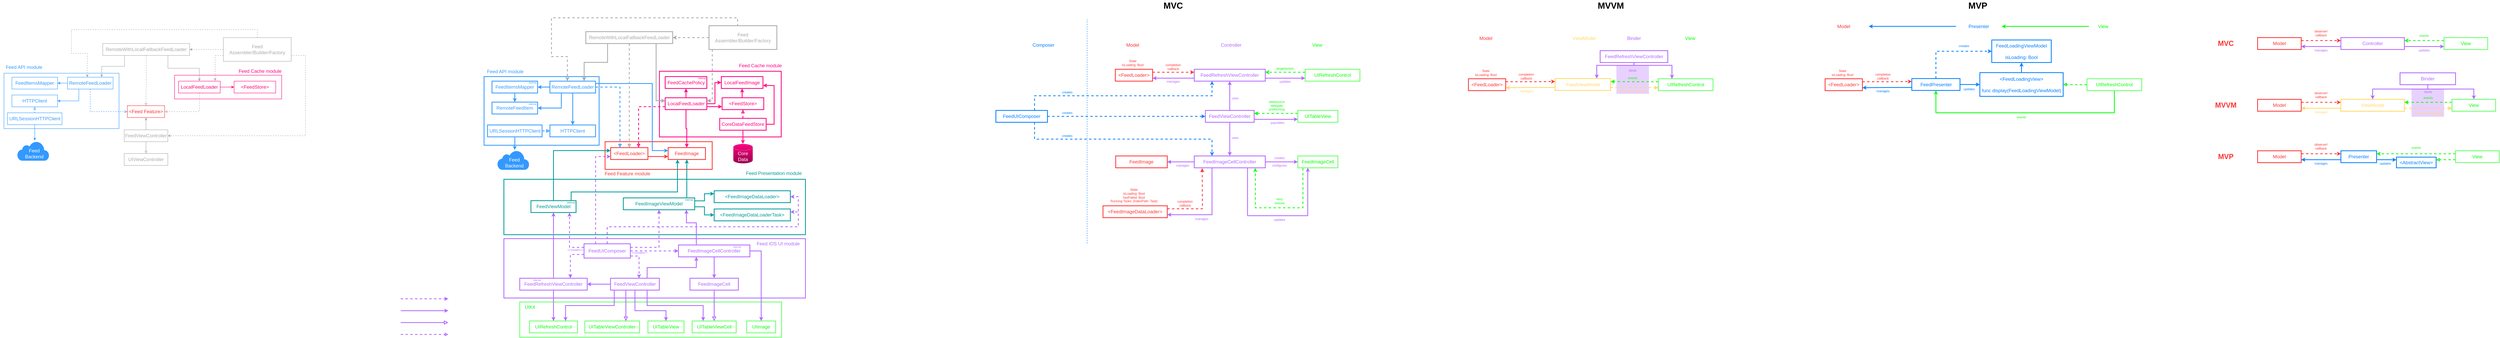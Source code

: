 <mxfile version="22.1.16" type="device">
  <diagram name="Page-1" id="mHryi9FxQg6rtNW1_ikM">
    <mxGraphModel dx="139" dy="551" grid="1" gridSize="10" guides="1" tooltips="1" connect="1" arrows="0" fold="1" page="0" pageScale="1" pageWidth="850" pageHeight="1100" math="0" shadow="0">
      <root>
        <mxCell id="0" />
        <mxCell id="1" parent="0" />
        <mxCell id="u1CNOt_KkvuoJOrz82CR-320" value="&amp;lt;AbstractView&amp;gt;" style="rounded=0;whiteSpace=wrap;html=1;fillColor=#f5f5f5;strokeColor=#007FFF;fontColor=#007FFF;fillOpacity=0;strokeWidth=2;flipH=1;" vertex="1" parent="1">
          <mxGeometry x="6920" y="442" width="100" height="27" as="geometry" />
        </mxCell>
        <mxCell id="u1CNOt_KkvuoJOrz82CR-305" value="" style="rounded=0;whiteSpace=wrap;html=1;strokeColor=none;fillColor=#B266FF;opacity=30;" vertex="1" parent="1">
          <mxGeometry x="6958" y="270" width="82" height="70" as="geometry" />
        </mxCell>
        <mxCell id="u1CNOt_KkvuoJOrz82CR-271" value="" style="rounded=0;whiteSpace=wrap;html=1;fillColor=none;strokeColor=#009999;fontColor=#A8A8A8;fillOpacity=0;strokeWidth=2;" vertex="1" parent="1">
          <mxGeometry x="2150" y="498" width="760" height="140" as="geometry" />
        </mxCell>
        <mxCell id="u1CNOt_KkvuoJOrz82CR-240" value="" style="rounded=0;whiteSpace=wrap;html=1;strokeColor=none;fillColor=#B266FF;opacity=30;" vertex="1" parent="1">
          <mxGeometry x="4954" y="210" width="82" height="72" as="geometry" />
        </mxCell>
        <mxCell id="u1CNOt_KkvuoJOrz82CR-10" value="" style="rounded=0;whiteSpace=wrap;html=1;fillColor=none;strokeColor=#66FF66;fontColor=#B266FF;fillOpacity=0;strokeWidth=2;" vertex="1" parent="1">
          <mxGeometry x="2190" y="808" width="660" height="89" as="geometry" />
        </mxCell>
        <mxCell id="u1CNOt_KkvuoJOrz82CR-2" value="" style="rounded=0;whiteSpace=wrap;html=1;fillColor=none;strokeColor=#B266FF;fontColor=#A8A8A8;fillOpacity=0;strokeWidth=2;" vertex="1" parent="1">
          <mxGeometry x="2150" y="648" width="760" height="150" as="geometry" />
        </mxCell>
        <mxCell id="8W7GUWQGtb0MU_4nZzis-23" value="" style="rounded=0;whiteSpace=wrap;html=1;fontFamily=Helvetica;fontSize=11;fontColor=#FF0080;fillColor=none;strokeColor=#FF0080;movable=1;resizable=1;rotatable=1;deletable=1;editable=1;locked=0;connectable=1;strokeWidth=2;" parent="1" vertex="1">
          <mxGeometry x="2542" y="225" width="307" height="166" as="geometry" />
        </mxCell>
        <mxCell id="8W7GUWQGtb0MU_4nZzis-69" value="" style="rounded=0;whiteSpace=wrap;html=1;fontFamily=Helvetica;fontSize=11;fontColor=default;fillColor=none;strokeColor=#FF3333;strokeWidth=2;" parent="1" vertex="1">
          <mxGeometry x="2405" y="403" width="270" height="70" as="geometry" />
        </mxCell>
        <mxCell id="8W7GUWQGtb0MU_4nZzis-20" value="" style="rounded=0;whiteSpace=wrap;html=1;fontFamily=Helvetica;fontSize=11;fontColor=default;fillColor=none;strokeColor=#FF0080;" parent="1" vertex="1">
          <mxGeometry x="1320" y="235" width="270" height="60" as="geometry" />
        </mxCell>
        <mxCell id="8W7GUWQGtb0MU_4nZzis-2" value="" style="rounded=0;whiteSpace=wrap;html=1;strokeColor=#3399FF;fillColor=none;" parent="1" vertex="1">
          <mxGeometry x="890" y="230" width="290" height="140" as="geometry" />
        </mxCell>
        <mxCell id="GL-utDqGiQ9SbgEWFXb8-1" style="edgeStyle=orthogonalEdgeStyle;rounded=0;orthogonalLoop=1;jettySize=auto;html=1;endArrow=block;endFill=0;fillColor=#f5f5f5;strokeColor=#A8A8A8;fillOpacity=0;fontColor=#A8A8A8;endSize=4;" parent="1" source="GL-utDqGiQ9SbgEWFXb8-3" target="GL-utDqGiQ9SbgEWFXb8-4" edge="1">
          <mxGeometry relative="1" as="geometry" />
        </mxCell>
        <mxCell id="GL-utDqGiQ9SbgEWFXb8-2" style="edgeStyle=orthogonalEdgeStyle;rounded=0;orthogonalLoop=1;jettySize=auto;html=1;exitX=0.5;exitY=0;exitDx=0;exitDy=0;entryX=0.5;entryY=1;entryDx=0;entryDy=0;endArrow=classic;endFill=1;fillColor=#f5f5f5;strokeColor=#A8A8A8;fillOpacity=100;fontColor=#A8A8A8;endSize=4;" parent="1" source="GL-utDqGiQ9SbgEWFXb8-3" target="GL-utDqGiQ9SbgEWFXb8-5" edge="1">
          <mxGeometry relative="1" as="geometry" />
        </mxCell>
        <mxCell id="GL-utDqGiQ9SbgEWFXb8-3" value="FeedViewController" style="rounded=0;whiteSpace=wrap;html=1;fillColor=#f5f5f5;strokeColor=#A8A8A8;fontColor=#A8A8A8;fillOpacity=0;" parent="1" vertex="1">
          <mxGeometry x="1193" y="373" width="110" height="30" as="geometry" />
        </mxCell>
        <mxCell id="GL-utDqGiQ9SbgEWFXb8-4" value="UIViewController" style="rounded=0;whiteSpace=wrap;html=1;fillColor=#f5f5f5;strokeColor=#A8A8A8;fontColor=#A8A8A8;fillOpacity=0;" parent="1" vertex="1">
          <mxGeometry x="1193" y="433" width="110" height="30" as="geometry" />
        </mxCell>
        <mxCell id="GL-utDqGiQ9SbgEWFXb8-5" value="&amp;lt;Feed Feature&amp;gt;" style="rounded=0;whiteSpace=wrap;html=1;fillColor=#f5f5f5;strokeColor=#FF3333;fontColor=#FF3333;fillOpacity=0;" parent="1" vertex="1">
          <mxGeometry x="1201" y="312" width="94" height="30" as="geometry" />
        </mxCell>
        <mxCell id="GL-utDqGiQ9SbgEWFXb8-6" style="edgeStyle=orthogonalEdgeStyle;shape=connector;rounded=0;orthogonalLoop=1;jettySize=auto;html=1;entryX=0;entryY=0.5;entryDx=0;entryDy=0;dashed=1;labelBackgroundColor=default;fontFamily=Helvetica;fontSize=12;fontColor=#3399FF;endArrow=block;endFill=0;exitX=0.5;exitY=1;exitDx=0;exitDy=0;fillColor=#f5f5f5;strokeColor=#3399FF;fillOpacity=0;endSize=4;" parent="1" source="GL-utDqGiQ9SbgEWFXb8-7" target="GL-utDqGiQ9SbgEWFXb8-5" edge="1">
          <mxGeometry relative="1" as="geometry" />
        </mxCell>
        <mxCell id="8W7GUWQGtb0MU_4nZzis-6" style="edgeStyle=orthogonalEdgeStyle;rounded=0;orthogonalLoop=1;jettySize=auto;html=1;entryX=1;entryY=0.5;entryDx=0;entryDy=0;strokeColor=#3399FF;endSize=4;" parent="1" source="GL-utDqGiQ9SbgEWFXb8-7" target="8W7GUWQGtb0MU_4nZzis-3" edge="1">
          <mxGeometry relative="1" as="geometry" />
        </mxCell>
        <mxCell id="8W7GUWQGtb0MU_4nZzis-7" style="edgeStyle=orthogonalEdgeStyle;rounded=0;orthogonalLoop=1;jettySize=auto;html=1;exitX=0.25;exitY=1;exitDx=0;exitDy=0;entryX=1;entryY=0.5;entryDx=0;entryDy=0;strokeColor=#3399FF;endSize=4;" parent="1" source="GL-utDqGiQ9SbgEWFXb8-7" target="8W7GUWQGtb0MU_4nZzis-4" edge="1">
          <mxGeometry relative="1" as="geometry" />
        </mxCell>
        <mxCell id="GL-utDqGiQ9SbgEWFXb8-7" value="RemoteFeedLoader" style="rounded=0;whiteSpace=wrap;html=1;fillColor=#f5f5f5;strokeColor=#3399FF;fontColor=#3399FF;fillOpacity=0;" parent="1" vertex="1">
          <mxGeometry x="1050" y="240" width="115" height="30" as="geometry" />
        </mxCell>
        <mxCell id="8W7GUWQGtb0MU_4nZzis-18" style="edgeStyle=orthogonalEdgeStyle;shape=connector;rounded=0;orthogonalLoop=1;jettySize=auto;html=1;exitX=1;exitY=0.5;exitDx=0;exitDy=0;entryX=0;entryY=0.5;entryDx=0;entryDy=0;labelBackgroundColor=default;strokeColor=#FF0080;align=center;verticalAlign=middle;fontFamily=Helvetica;fontSize=11;fontColor=#A8A8A8;endArrow=classic;endSize=4;endFill=1;fillColor=#f5f5f5;" parent="1" source="GL-utDqGiQ9SbgEWFXb8-9" target="8W7GUWQGtb0MU_4nZzis-17" edge="1">
          <mxGeometry relative="1" as="geometry" />
        </mxCell>
        <mxCell id="8W7GUWQGtb0MU_4nZzis-19" style="edgeStyle=orthogonalEdgeStyle;shape=connector;rounded=0;orthogonalLoop=1;jettySize=auto;html=1;exitX=0.5;exitY=1;exitDx=0;exitDy=0;entryX=1;entryY=0.5;entryDx=0;entryDy=0;labelBackgroundColor=default;strokeColor=#A8A8A8;align=center;verticalAlign=middle;fontFamily=Helvetica;fontSize=11;fontColor=#A8A8A8;endArrow=block;endSize=4;dashed=1;endFill=0;fillColor=#f5f5f5;" parent="1" source="GL-utDqGiQ9SbgEWFXb8-9" target="GL-utDqGiQ9SbgEWFXb8-5" edge="1">
          <mxGeometry relative="1" as="geometry" />
        </mxCell>
        <mxCell id="GL-utDqGiQ9SbgEWFXb8-9" value="LocalFeedLoader" style="rounded=0;whiteSpace=wrap;html=1;fillColor=#f5f5f5;strokeColor=#FF0080;fontColor=#FF0080;fillOpacity=0;" parent="1" vertex="1">
          <mxGeometry x="1330" y="250" width="105" height="30" as="geometry" />
        </mxCell>
        <mxCell id="GL-utDqGiQ9SbgEWFXb8-10" style="edgeStyle=orthogonalEdgeStyle;shape=connector;rounded=0;orthogonalLoop=1;jettySize=auto;html=1;entryX=0.75;entryY=0;entryDx=0;entryDy=0;labelBackgroundColor=default;fontFamily=Helvetica;fontSize=11;fontColor=#A8A8A8;endArrow=classic;endFill=1;exitX=0.25;exitY=1;exitDx=0;exitDy=0;fillColor=#f5f5f5;strokeColor=#A8A8A8;fillOpacity=100;endSize=4;" parent="1" source="GL-utDqGiQ9SbgEWFXb8-13" target="GL-utDqGiQ9SbgEWFXb8-7" edge="1">
          <mxGeometry relative="1" as="geometry" />
        </mxCell>
        <mxCell id="GL-utDqGiQ9SbgEWFXb8-11" style="edgeStyle=orthogonalEdgeStyle;shape=connector;rounded=0;orthogonalLoop=1;jettySize=auto;html=1;exitX=0.75;exitY=1;exitDx=0;exitDy=0;entryX=0.5;entryY=0;entryDx=0;entryDy=0;labelBackgroundColor=default;fontFamily=Helvetica;fontSize=11;fontColor=#A8A8A8;endArrow=classic;endFill=1;fillColor=#f5f5f5;strokeColor=#A8A8A8;fillOpacity=100;endSize=4;" parent="1" source="GL-utDqGiQ9SbgEWFXb8-13" target="GL-utDqGiQ9SbgEWFXb8-9" edge="1">
          <mxGeometry relative="1" as="geometry" />
        </mxCell>
        <mxCell id="GL-utDqGiQ9SbgEWFXb8-12" style="edgeStyle=orthogonalEdgeStyle;shape=connector;rounded=0;orthogonalLoop=1;jettySize=auto;html=1;entryX=0.5;entryY=0;entryDx=0;entryDy=0;dashed=1;labelBackgroundColor=default;fontFamily=Helvetica;fontSize=11;fontColor=#A8A8A8;endArrow=block;endFill=0;fillColor=#f5f5f5;strokeColor=#A8A8A8;fillOpacity=0;endSize=4;" parent="1" source="GL-utDqGiQ9SbgEWFXb8-13" target="GL-utDqGiQ9SbgEWFXb8-5" edge="1">
          <mxGeometry relative="1" as="geometry" />
        </mxCell>
        <mxCell id="GL-utDqGiQ9SbgEWFXb8-13" value="RemoteWithLocalFallbackFeedLoader" style="rounded=0;whiteSpace=wrap;html=1;fillColor=#f5f5f5;strokeColor=#A8A8A8;fontColor=#A8A8A8;fillOpacity=0;" parent="1" vertex="1">
          <mxGeometry x="1139" y="155" width="219" height="30" as="geometry" />
        </mxCell>
        <mxCell id="GL-utDqGiQ9SbgEWFXb8-14" style="edgeStyle=orthogonalEdgeStyle;shape=connector;rounded=0;orthogonalLoop=1;jettySize=auto;html=1;exitX=0;exitY=0.5;exitDx=0;exitDy=0;entryX=1;entryY=0.5;entryDx=0;entryDy=0;labelBackgroundColor=default;fontFamily=Helvetica;fontSize=11;fontColor=#A8A8A8;endArrow=classic;endFill=1;dashed=1;fillColor=#f5f5f5;strokeColor=#A8A8A8;fillOpacity=100;endSize=4;" parent="1" source="GL-utDqGiQ9SbgEWFXb8-18" target="GL-utDqGiQ9SbgEWFXb8-13" edge="1">
          <mxGeometry relative="1" as="geometry" />
        </mxCell>
        <mxCell id="GL-utDqGiQ9SbgEWFXb8-16" style="edgeStyle=orthogonalEdgeStyle;shape=connector;rounded=0;orthogonalLoop=1;jettySize=auto;html=1;exitX=1;exitY=0.75;exitDx=0;exitDy=0;dashed=1;labelBackgroundColor=default;fontFamily=Helvetica;fontSize=11;fontColor=#A8A8A8;endArrow=classic;endFill=1;entryX=1;entryY=0.5;entryDx=0;entryDy=0;fillColor=#f5f5f5;strokeColor=#A8A8A8;fillOpacity=100;endSize=4;" parent="1" source="GL-utDqGiQ9SbgEWFXb8-18" target="GL-utDqGiQ9SbgEWFXb8-3" edge="1">
          <mxGeometry relative="1" as="geometry">
            <mxPoint x="1484.077" y="403.692" as="targetPoint" />
            <Array as="points">
              <mxPoint x="1650" y="185" />
              <mxPoint x="1650" y="388" />
            </Array>
          </mxGeometry>
        </mxCell>
        <mxCell id="GL-utDqGiQ9SbgEWFXb8-17" style="edgeStyle=orthogonalEdgeStyle;shape=connector;rounded=0;orthogonalLoop=1;jettySize=auto;html=1;exitX=0.5;exitY=0;exitDx=0;exitDy=0;dashed=1;labelBackgroundColor=default;fontFamily=Helvetica;fontSize=11;fontColor=#A8A8A8;endArrow=classic;endFill=1;fillColor=#f5f5f5;strokeColor=#A8A8A8;fillOpacity=100;endSize=4;" parent="1" source="GL-utDqGiQ9SbgEWFXb8-18" target="GL-utDqGiQ9SbgEWFXb8-7" edge="1">
          <mxGeometry relative="1" as="geometry">
            <Array as="points">
              <mxPoint x="1529" y="120" />
              <mxPoint x="1060" y="120" />
              <mxPoint x="1060" y="180" />
              <mxPoint x="1100" y="180" />
            </Array>
          </mxGeometry>
        </mxCell>
        <mxCell id="GL-utDqGiQ9SbgEWFXb8-18" value="Feed&lt;br&gt;Assembler/Builder/Factory" style="rounded=0;whiteSpace=wrap;html=1;fillColor=#f5f5f5;strokeColor=#A8A8A8;fontColor=#A8A8A8;fillOpacity=0;" parent="1" vertex="1">
          <mxGeometry x="1443" y="140" width="171" height="60" as="geometry" />
        </mxCell>
        <mxCell id="8W7GUWQGtb0MU_4nZzis-3" value="FeedItemsMapper" style="rounded=0;whiteSpace=wrap;html=1;fillColor=#f5f5f5;strokeColor=#3399FF;fontColor=#3399FF;fillOpacity=0;" parent="1" vertex="1">
          <mxGeometry x="910" y="240" width="115" height="30" as="geometry" />
        </mxCell>
        <mxCell id="8W7GUWQGtb0MU_4nZzis-4" value="HTTPClient" style="rounded=0;whiteSpace=wrap;html=1;fillColor=#f5f5f5;strokeColor=#3399FF;fontColor=#3399FF;fillOpacity=0;" parent="1" vertex="1">
          <mxGeometry x="910" y="285" width="115" height="30" as="geometry" />
        </mxCell>
        <mxCell id="8W7GUWQGtb0MU_4nZzis-12" style="edgeStyle=orthogonalEdgeStyle;shape=connector;rounded=0;orthogonalLoop=1;jettySize=auto;html=1;exitX=0.5;exitY=0;exitDx=0;exitDy=0;entryX=0.5;entryY=1;entryDx=0;entryDy=0;labelBackgroundColor=default;strokeColor=#3399FF;align=center;verticalAlign=middle;fontFamily=Helvetica;fontSize=12;fontColor=#3399FF;endArrow=block;endSize=4;dashed=1;endFill=0;fillColor=#f5f5f5;" parent="1" source="8W7GUWQGtb0MU_4nZzis-9" target="8W7GUWQGtb0MU_4nZzis-4" edge="1">
          <mxGeometry relative="1" as="geometry" />
        </mxCell>
        <mxCell id="8W7GUWQGtb0MU_4nZzis-14" style="edgeStyle=orthogonalEdgeStyle;shape=connector;rounded=0;orthogonalLoop=1;jettySize=auto;html=1;labelBackgroundColor=default;strokeColor=#3399FF;align=center;verticalAlign=middle;fontFamily=Helvetica;fontSize=12;fontColor=#3399FF;endArrow=classic;endSize=4;endFill=1;fillColor=#f5f5f5;" parent="1" source="8W7GUWQGtb0MU_4nZzis-9" edge="1">
          <mxGeometry relative="1" as="geometry">
            <mxPoint x="967.5" y="400" as="targetPoint" />
          </mxGeometry>
        </mxCell>
        <mxCell id="8W7GUWQGtb0MU_4nZzis-9" value="URLSessionHTTPClient" style="rounded=0;whiteSpace=wrap;html=1;fillColor=#f5f5f5;strokeColor=#3399FF;fontColor=#3399FF;fillOpacity=0;" parent="1" vertex="1">
          <mxGeometry x="898.75" y="330" width="137.5" height="30" as="geometry" />
        </mxCell>
        <mxCell id="8W7GUWQGtb0MU_4nZzis-13" value="" style="html=1;verticalLabelPosition=bottom;align=center;labelBackgroundColor=#ffffff;verticalAlign=top;strokeWidth=2;strokeColor=#3399FF;shadow=0;dashed=0;shape=mxgraph.ios7.icons.cloud;fontFamily=Helvetica;fontSize=11;fontColor=default;fillColor=#3399FF;" parent="1" vertex="1">
          <mxGeometry x="924.67" y="403" width="78.33" height="47" as="geometry" />
        </mxCell>
        <mxCell id="8W7GUWQGtb0MU_4nZzis-15" value="Feed API module" style="text;html=1;align=center;verticalAlign=middle;resizable=0;points=[];autosize=1;strokeColor=none;fillColor=none;fontSize=12;fontFamily=Helvetica;fontColor=#3399FF;" parent="1" vertex="1">
          <mxGeometry x="880" y="200" width="120" height="30" as="geometry" />
        </mxCell>
        <mxCell id="8W7GUWQGtb0MU_4nZzis-16" style="edgeStyle=orthogonalEdgeStyle;shape=connector;rounded=0;orthogonalLoop=1;jettySize=auto;html=1;exitX=0;exitY=0.75;exitDx=0;exitDy=0;entryX=0.878;entryY=-0.024;entryDx=0;entryDy=0;entryPerimeter=0;labelBackgroundColor=default;strokeColor=#A8A8A8;align=center;verticalAlign=middle;fontFamily=Helvetica;fontSize=11;fontColor=#A8A8A8;endArrow=classic;endSize=4;endFill=1;dashed=1;fillColor=#f5f5f5;" parent="1" source="GL-utDqGiQ9SbgEWFXb8-18" target="GL-utDqGiQ9SbgEWFXb8-9" edge="1">
          <mxGeometry relative="1" as="geometry" />
        </mxCell>
        <mxCell id="8W7GUWQGtb0MU_4nZzis-17" value="&amp;lt;FeedStore&amp;gt;" style="rounded=0;whiteSpace=wrap;html=1;fillColor=#f5f5f5;strokeColor=#FF0080;fontColor=#FF0080;fillOpacity=0;" parent="1" vertex="1">
          <mxGeometry x="1470" y="250" width="105" height="30" as="geometry" />
        </mxCell>
        <mxCell id="8W7GUWQGtb0MU_4nZzis-21" value="Feed Cache module" style="text;html=1;align=center;verticalAlign=middle;resizable=0;points=[];autosize=1;strokeColor=none;fillColor=none;fontSize=12;fontFamily=Helvetica;fontColor=#FF0080;" parent="1" vertex="1">
          <mxGeometry x="1470" y="210" width="130" height="30" as="geometry" />
        </mxCell>
        <mxCell id="8W7GUWQGtb0MU_4nZzis-22" value="Feed&lt;br&gt;Backend" style="text;html=1;align=center;verticalAlign=middle;resizable=0;points=[];autosize=1;strokeColor=none;fillColor=none;fontSize=12;fontFamily=Helvetica;fontColor=#FFFFFF;" parent="1" vertex="1">
          <mxGeometry x="931" y="413" width="70" height="40" as="geometry" />
        </mxCell>
        <mxCell id="8W7GUWQGtb0MU_4nZzis-24" value="" style="rounded=0;whiteSpace=wrap;html=1;strokeColor=#3399FF;fillColor=none;strokeWidth=2;" parent="1" vertex="1">
          <mxGeometry x="2100" y="238.5" width="290" height="173.5" as="geometry" />
        </mxCell>
        <mxCell id="u1CNOt_KkvuoJOrz82CR-272" style="edgeStyle=orthogonalEdgeStyle;rounded=0;orthogonalLoop=1;jettySize=auto;html=1;exitX=0.75;exitY=0;exitDx=0;exitDy=0;entryX=0.25;entryY=1;entryDx=0;entryDy=0;strokeColor=#B266FF;endSize=4;strokeWidth=2;" edge="1" parent="1" source="8W7GUWQGtb0MU_4nZzis-27" target="u1CNOt_KkvuoJOrz82CR-151">
          <mxGeometry relative="1" as="geometry" />
        </mxCell>
        <mxCell id="u1CNOt_KkvuoJOrz82CR-273" style="edgeStyle=orthogonalEdgeStyle;rounded=0;orthogonalLoop=1;jettySize=auto;html=1;exitX=0.314;exitY=1.008;exitDx=0;exitDy=0;entryX=0.75;entryY=0;entryDx=0;entryDy=0;endArrow=block;strokeColor=#B266FF;endSize=6;strokeWidth=2;endFill=0;exitPerimeter=0;" edge="1" parent="1" source="8W7GUWQGtb0MU_4nZzis-27" target="8W7GUWQGtb0MU_4nZzis-28">
          <mxGeometry relative="1" as="geometry" />
        </mxCell>
        <mxCell id="u1CNOt_KkvuoJOrz82CR-274" style="edgeStyle=orthogonalEdgeStyle;rounded=0;orthogonalLoop=1;jettySize=auto;html=1;exitX=0.076;exitY=1;exitDx=0;exitDy=0;entryX=0.75;entryY=0;entryDx=0;entryDy=0;exitPerimeter=0;strokeColor=#B266FF;endSize=4;strokeWidth=2;" edge="1" parent="1" source="8W7GUWQGtb0MU_4nZzis-27" target="u1CNOt_KkvuoJOrz82CR-17">
          <mxGeometry relative="1" as="geometry" />
        </mxCell>
        <mxCell id="u1CNOt_KkvuoJOrz82CR-275" style="edgeStyle=orthogonalEdgeStyle;rounded=0;orthogonalLoop=1;jettySize=auto;html=1;exitX=0;exitY=0.5;exitDx=0;exitDy=0;entryX=1;entryY=0.5;entryDx=0;entryDy=0;strokeColor=#B266FF;endSize=4;strokeWidth=2;" edge="1" parent="1" source="8W7GUWQGtb0MU_4nZzis-27" target="u1CNOt_KkvuoJOrz82CR-92">
          <mxGeometry relative="1" as="geometry" />
        </mxCell>
        <mxCell id="u1CNOt_KkvuoJOrz82CR-277" style="edgeStyle=orthogonalEdgeStyle;rounded=0;orthogonalLoop=1;jettySize=auto;html=1;exitX=0.5;exitY=1;exitDx=0;exitDy=0;entryX=0.5;entryY=0;entryDx=0;entryDy=0;strokeColor=#B266FF;endSize=4;strokeWidth=2;" edge="1" parent="1" source="8W7GUWQGtb0MU_4nZzis-27" target="u1CNOt_KkvuoJOrz82CR-12">
          <mxGeometry relative="1" as="geometry">
            <Array as="points">
              <mxPoint x="2480" y="830" />
              <mxPoint x="2558" y="830" />
            </Array>
          </mxGeometry>
        </mxCell>
        <mxCell id="u1CNOt_KkvuoJOrz82CR-278" style="edgeStyle=orthogonalEdgeStyle;rounded=0;orthogonalLoop=1;jettySize=auto;html=1;exitX=0.75;exitY=1;exitDx=0;exitDy=0;entryX=0.25;entryY=0;entryDx=0;entryDy=0;strokeColor=#B266FF;endSize=4;strokeWidth=2;" edge="1" parent="1" source="8W7GUWQGtb0MU_4nZzis-27" target="u1CNOt_KkvuoJOrz82CR-27">
          <mxGeometry relative="1" as="geometry" />
        </mxCell>
        <mxCell id="8W7GUWQGtb0MU_4nZzis-27" value="FeedViewController" style="rounded=0;whiteSpace=wrap;html=1;fillColor=none;strokeColor=#B266FF;fontColor=#B266FF;fillOpacity=0;strokeWidth=2;" parent="1" vertex="1">
          <mxGeometry x="2418.75" y="748" width="123" height="30" as="geometry" />
        </mxCell>
        <mxCell id="8W7GUWQGtb0MU_4nZzis-28" value="UITableViewController" style="rounded=0;whiteSpace=wrap;html=1;fillColor=none;strokeColor=#66FF66;fontColor=#00FF00;fillOpacity=0;strokeWidth=2;" parent="1" vertex="1">
          <mxGeometry x="2354" y="856" width="138" height="30" as="geometry" />
        </mxCell>
        <mxCell id="8W7GUWQGtb0MU_4nZzis-59" style="edgeStyle=orthogonalEdgeStyle;shape=connector;rounded=0;orthogonalLoop=1;jettySize=auto;html=1;exitX=1;exitY=0.75;exitDx=0;exitDy=0;entryX=0;entryY=0.75;entryDx=0;entryDy=0;labelBackgroundColor=default;strokeColor=#FF3333;align=center;verticalAlign=middle;fontFamily=Helvetica;fontSize=11;fontColor=default;endArrow=classic;endSize=4;strokeWidth=2;" parent="1" source="8W7GUWQGtb0MU_4nZzis-29" target="8W7GUWQGtb0MU_4nZzis-58" edge="1">
          <mxGeometry relative="1" as="geometry" />
        </mxCell>
        <mxCell id="8W7GUWQGtb0MU_4nZzis-29" value="&amp;lt;FeedLoader&amp;gt;" style="rounded=0;whiteSpace=wrap;html=1;fillColor=#f5f5f5;strokeColor=#FF3333;fontColor=#FF3333;fillOpacity=0;strokeWidth=2;" parent="1" vertex="1">
          <mxGeometry x="2419" y="418.0" width="94" height="30" as="geometry" />
        </mxCell>
        <mxCell id="8W7GUWQGtb0MU_4nZzis-31" style="edgeStyle=orthogonalEdgeStyle;rounded=0;orthogonalLoop=1;jettySize=auto;html=1;entryX=1;entryY=0.5;entryDx=0;entryDy=0;strokeColor=#3399FF;endSize=4;strokeWidth=2;" parent="1" source="8W7GUWQGtb0MU_4nZzis-33" target="8W7GUWQGtb0MU_4nZzis-45" edge="1">
          <mxGeometry relative="1" as="geometry" />
        </mxCell>
        <mxCell id="ez4XXcgjV52YIP9xIQCq-15" style="edgeStyle=orthogonalEdgeStyle;rounded=0;orthogonalLoop=1;jettySize=auto;html=1;exitX=1;exitY=0.25;exitDx=0;exitDy=0;entryX=0;entryY=0.25;entryDx=0;entryDy=0;strokeColor=#3399FF;endSize=4;strokeWidth=2;" parent="1" source="8W7GUWQGtb0MU_4nZzis-33" target="8W7GUWQGtb0MU_4nZzis-58" edge="1">
          <mxGeometry relative="1" as="geometry">
            <Array as="points">
              <mxPoint x="2381" y="256" />
              <mxPoint x="2524" y="256" />
              <mxPoint x="2524" y="426" />
            </Array>
          </mxGeometry>
        </mxCell>
        <mxCell id="ez4XXcgjV52YIP9xIQCq-20" style="edgeStyle=orthogonalEdgeStyle;rounded=0;orthogonalLoop=1;jettySize=auto;html=1;exitX=1;exitY=0.5;exitDx=0;exitDy=0;entryX=0.25;entryY=0;entryDx=0;entryDy=0;endArrow=block;strokeColor=#3399FF;fontColor=#A8A8A8;endSize=4;dashed=1;endFill=0;fillColor=#f5f5f5;strokeWidth=2;" parent="1" source="8W7GUWQGtb0MU_4nZzis-33" target="8W7GUWQGtb0MU_4nZzis-29" edge="1">
          <mxGeometry relative="1" as="geometry" />
        </mxCell>
        <mxCell id="ez4XXcgjV52YIP9xIQCq-29" style="edgeStyle=orthogonalEdgeStyle;rounded=0;orthogonalLoop=1;jettySize=auto;html=1;exitX=0.25;exitY=1;exitDx=0;exitDy=0;entryX=1;entryY=0.5;entryDx=0;entryDy=0;strokeColor=#3399FF;endSize=4;strokeWidth=2;" parent="1" source="8W7GUWQGtb0MU_4nZzis-33" target="ez4XXcgjV52YIP9xIQCq-25" edge="1">
          <mxGeometry relative="1" as="geometry" />
        </mxCell>
        <mxCell id="ez4XXcgjV52YIP9xIQCq-30" style="edgeStyle=orthogonalEdgeStyle;rounded=0;orthogonalLoop=1;jettySize=auto;html=1;exitX=0.5;exitY=1;exitDx=0;exitDy=0;entryX=0.5;entryY=0;entryDx=0;entryDy=0;strokeColor=#3399FF;endSize=4;strokeWidth=2;" parent="1" source="8W7GUWQGtb0MU_4nZzis-33" target="8W7GUWQGtb0MU_4nZzis-46" edge="1">
          <mxGeometry relative="1" as="geometry" />
        </mxCell>
        <mxCell id="8W7GUWQGtb0MU_4nZzis-33" value="RemoteFeedLoader" style="rounded=0;whiteSpace=wrap;html=1;fillColor=#f5f5f5;strokeColor=#3399FF;fontColor=#3399FF;fillOpacity=0;strokeWidth=2;" parent="1" vertex="1">
          <mxGeometry x="2266" y="250.0" width="115" height="30" as="geometry" />
        </mxCell>
        <mxCell id="ez4XXcgjV52YIP9xIQCq-3" style="edgeStyle=orthogonalEdgeStyle;rounded=0;orthogonalLoop=1;jettySize=auto;html=1;exitX=0.5;exitY=1;exitDx=0;exitDy=0;entryX=0.5;entryY=0;entryDx=0;entryDy=0;fontSize=12;strokeColor=#FF0080;fontColor=#FF0080;endSize=4;endFill=1;fillColor=#f5f5f5;strokeWidth=2;" parent="1" source="8W7GUWQGtb0MU_4nZzis-36" target="8W7GUWQGtb0MU_4nZzis-58" edge="1">
          <mxGeometry relative="1" as="geometry" />
        </mxCell>
        <mxCell id="ez4XXcgjV52YIP9xIQCq-34" style="edgeStyle=orthogonalEdgeStyle;rounded=0;orthogonalLoop=1;jettySize=auto;html=1;exitX=0;exitY=0.75;exitDx=0;exitDy=0;entryX=0.75;entryY=0;entryDx=0;entryDy=0;endArrow=block;strokeColor=#FF0080;fontColor=#FF0080;endSize=4;dashed=1;endFill=0;fillColor=#f5f5f5;strokeWidth=2;" parent="1" source="8W7GUWQGtb0MU_4nZzis-36" target="8W7GUWQGtb0MU_4nZzis-29" edge="1">
          <mxGeometry relative="1" as="geometry" />
        </mxCell>
        <mxCell id="ez4XXcgjV52YIP9xIQCq-38" style="edgeStyle=orthogonalEdgeStyle;rounded=0;orthogonalLoop=1;jettySize=auto;html=1;entryX=0;entryY=0.5;entryDx=0;entryDy=0;fontSize=12;strokeColor=#FF0080;fontColor=#FF0080;endSize=4;endFill=1;fillColor=#f5f5f5;strokeWidth=2;" parent="1" source="8W7GUWQGtb0MU_4nZzis-36" target="ez4XXcgjV52YIP9xIQCq-17" edge="1">
          <mxGeometry relative="1" as="geometry">
            <Array as="points">
              <mxPoint x="2682" y="307" />
              <mxPoint x="2682" y="253" />
            </Array>
          </mxGeometry>
        </mxCell>
        <mxCell id="ez4XXcgjV52YIP9xIQCq-40" style="edgeStyle=orthogonalEdgeStyle;rounded=0;orthogonalLoop=1;jettySize=auto;html=1;exitX=1;exitY=0.75;exitDx=0;exitDy=0;entryX=0;entryY=0.75;entryDx=0;entryDy=0;fontSize=12;strokeColor=#FF0080;fontColor=#FF0080;endSize=4;endFill=1;fillColor=#f5f5f5;strokeWidth=2;" parent="1" source="8W7GUWQGtb0MU_4nZzis-36" target="8W7GUWQGtb0MU_4nZzis-53" edge="1">
          <mxGeometry relative="1" as="geometry" />
        </mxCell>
        <mxCell id="ez4XXcgjV52YIP9xIQCq-42" style="edgeStyle=orthogonalEdgeStyle;rounded=0;orthogonalLoop=1;jettySize=auto;html=1;exitX=0.5;exitY=0;exitDx=0;exitDy=0;entryX=0.5;entryY=1;entryDx=0;entryDy=0;fontSize=12;strokeColor=#FF0080;fontColor=#FF0080;endSize=4;endFill=1;fillColor=#f5f5f5;strokeWidth=2;" parent="1" source="8W7GUWQGtb0MU_4nZzis-36" target="ez4XXcgjV52YIP9xIQCq-37" edge="1">
          <mxGeometry relative="1" as="geometry" />
        </mxCell>
        <mxCell id="8W7GUWQGtb0MU_4nZzis-36" value="LocalFeedLoader" style="rounded=0;whiteSpace=wrap;html=1;fillColor=#f5f5f5;strokeColor=#FF0080;fontColor=#FF0080;fillOpacity=0;movable=1;resizable=1;rotatable=1;deletable=1;editable=1;locked=0;connectable=1;strokeWidth=2;" parent="1" vertex="1">
          <mxGeometry x="2556.5" y="292.0" width="105" height="30" as="geometry" />
        </mxCell>
        <mxCell id="8W7GUWQGtb0MU_4nZzis-78" style="edgeStyle=orthogonalEdgeStyle;shape=connector;rounded=0;orthogonalLoop=1;jettySize=auto;html=1;entryX=0;entryY=0.25;entryDx=0;entryDy=0;labelBackgroundColor=default;strokeColor=#A8A8A8;align=center;verticalAlign=middle;fontFamily=Helvetica;fontSize=11;fontColor=#A8A8A8;endArrow=classic;endSize=4;endFill=1;fillColor=#f5f5f5;exitX=0.809;exitY=1.01;exitDx=0;exitDy=0;exitPerimeter=0;strokeWidth=2;" parent="1" source="8W7GUWQGtb0MU_4nZzis-40" target="8W7GUWQGtb0MU_4nZzis-36" edge="1">
          <mxGeometry relative="1" as="geometry">
            <mxPoint x="2533" y="156" as="sourcePoint" />
            <Array as="points">
              <mxPoint x="2534" y="300" />
            </Array>
          </mxGeometry>
        </mxCell>
        <mxCell id="ez4XXcgjV52YIP9xIQCq-4" style="edgeStyle=orthogonalEdgeStyle;rounded=0;orthogonalLoop=1;jettySize=auto;html=1;exitX=0.5;exitY=1;exitDx=0;exitDy=0;entryX=0.5;entryY=0;entryDx=0;entryDy=0;endArrow=block;strokeColor=#A8A8A8;fontColor=#A8A8A8;endSize=4;dashed=1;endFill=0;fillColor=#f5f5f5;strokeWidth=2;" parent="1" source="8W7GUWQGtb0MU_4nZzis-40" target="8W7GUWQGtb0MU_4nZzis-29" edge="1">
          <mxGeometry relative="1" as="geometry" />
        </mxCell>
        <mxCell id="ez4XXcgjV52YIP9xIQCq-31" style="edgeStyle=orthogonalEdgeStyle;rounded=0;orthogonalLoop=1;jettySize=auto;html=1;exitX=0.25;exitY=1;exitDx=0;exitDy=0;entryX=0.75;entryY=0;entryDx=0;entryDy=0;strokeColor=#A8A8A8;fontColor=#A8A8A8;endSize=4;endFill=1;fillColor=#f5f5f5;strokeWidth=2;" parent="1" source="8W7GUWQGtb0MU_4nZzis-40" target="8W7GUWQGtb0MU_4nZzis-33" edge="1">
          <mxGeometry relative="1" as="geometry" />
        </mxCell>
        <mxCell id="8W7GUWQGtb0MU_4nZzis-40" value="RemoteWithLocalFallbackFeedLoader" style="rounded=0;whiteSpace=wrap;html=1;fillColor=#f5f5f5;strokeColor=#A8A8A8;fontColor=#A8A8A8;fillOpacity=0;strokeWidth=2;" parent="1" vertex="1">
          <mxGeometry x="2356.5" y="125.0" width="219" height="30" as="geometry" />
        </mxCell>
        <mxCell id="8W7GUWQGtb0MU_4nZzis-41" style="edgeStyle=orthogonalEdgeStyle;shape=connector;rounded=0;orthogonalLoop=1;jettySize=auto;html=1;exitX=0;exitY=0.5;exitDx=0;exitDy=0;entryX=1;entryY=0.5;entryDx=0;entryDy=0;labelBackgroundColor=default;fontFamily=Helvetica;fontSize=11;fontColor=#A8A8A8;endArrow=classic;endFill=1;dashed=1;fillColor=#f5f5f5;strokeColor=#A8A8A8;fillOpacity=100;endSize=4;strokeWidth=2;" parent="1" source="8W7GUWQGtb0MU_4nZzis-44" target="8W7GUWQGtb0MU_4nZzis-40" edge="1">
          <mxGeometry relative="1" as="geometry" />
        </mxCell>
        <mxCell id="8W7GUWQGtb0MU_4nZzis-43" style="edgeStyle=orthogonalEdgeStyle;shape=connector;rounded=0;orthogonalLoop=1;jettySize=auto;html=1;exitX=0.5;exitY=0;exitDx=0;exitDy=0;dashed=1;labelBackgroundColor=default;fontFamily=Helvetica;fontSize=11;fontColor=#A8A8A8;endArrow=classic;endFill=1;fillColor=#f5f5f5;strokeColor=#A8A8A8;fillOpacity=100;endSize=4;strokeWidth=2;" parent="1" source="8W7GUWQGtb0MU_4nZzis-44" target="8W7GUWQGtb0MU_4nZzis-33" edge="1">
          <mxGeometry relative="1" as="geometry">
            <Array as="points">
              <mxPoint x="2739" y="90" />
              <mxPoint x="2270" y="90" />
              <mxPoint x="2270" y="188" />
              <mxPoint x="2310" y="188" />
            </Array>
          </mxGeometry>
        </mxCell>
        <mxCell id="ez4XXcgjV52YIP9xIQCq-41" style="edgeStyle=orthogonalEdgeStyle;rounded=0;orthogonalLoop=1;jettySize=auto;html=1;exitX=0.048;exitY=0.998;exitDx=0;exitDy=0;entryX=1;entryY=0.25;entryDx=0;entryDy=0;exitPerimeter=0;strokeColor=#A8A8A8;fontColor=#A8A8A8;endSize=4;endFill=1;fillColor=#f5f5f5;dashed=1;strokeWidth=2;" parent="1" source="8W7GUWQGtb0MU_4nZzis-44" target="8W7GUWQGtb0MU_4nZzis-36" edge="1">
          <mxGeometry relative="1" as="geometry">
            <Array as="points">
              <mxPoint x="2675" y="300" />
            </Array>
          </mxGeometry>
        </mxCell>
        <mxCell id="8W7GUWQGtb0MU_4nZzis-44" value="Feed&lt;br&gt;Assembler/Builder/Factory" style="rounded=0;whiteSpace=wrap;html=1;fillColor=#f5f5f5;strokeColor=#A8A8A8;fontColor=#A8A8A8;fillOpacity=0;strokeWidth=2;" parent="1" vertex="1">
          <mxGeometry x="2667" y="110.0" width="171" height="60" as="geometry" />
        </mxCell>
        <mxCell id="ez4XXcgjV52YIP9xIQCq-26" style="edgeStyle=orthogonalEdgeStyle;rounded=0;orthogonalLoop=1;jettySize=auto;html=1;exitX=0.5;exitY=1;exitDx=0;exitDy=0;entryX=0.5;entryY=0;entryDx=0;entryDy=0;strokeColor=#3399FF;endSize=4;strokeWidth=2;" parent="1" source="8W7GUWQGtb0MU_4nZzis-45" target="ez4XXcgjV52YIP9xIQCq-25" edge="1">
          <mxGeometry relative="1" as="geometry" />
        </mxCell>
        <mxCell id="8W7GUWQGtb0MU_4nZzis-45" value="FeedItemsMapper" style="rounded=0;whiteSpace=wrap;html=1;fillColor=#f5f5f5;strokeColor=#3399FF;fontColor=#3399FF;fillOpacity=0;strokeWidth=2;" parent="1" vertex="1">
          <mxGeometry x="2120" y="250.0" width="115" height="30" as="geometry" />
        </mxCell>
        <mxCell id="8W7GUWQGtb0MU_4nZzis-46" value="HTTPClient" style="rounded=0;whiteSpace=wrap;html=1;fillColor=#f5f5f5;strokeColor=#3399FF;fontColor=#3399FF;fillOpacity=0;strokeWidth=2;" parent="1" vertex="1">
          <mxGeometry x="2266" y="360.75" width="115" height="30" as="geometry" />
        </mxCell>
        <mxCell id="8W7GUWQGtb0MU_4nZzis-48" style="edgeStyle=orthogonalEdgeStyle;shape=connector;rounded=0;orthogonalLoop=1;jettySize=auto;html=1;labelBackgroundColor=default;strokeColor=#3399FF;align=center;verticalAlign=middle;fontFamily=Helvetica;fontSize=12;fontColor=#3399FF;endArrow=classic;endSize=4;endFill=1;fillColor=#f5f5f5;strokeWidth=2;" parent="1" source="8W7GUWQGtb0MU_4nZzis-49" edge="1">
          <mxGeometry relative="1" as="geometry">
            <mxPoint x="2177" y="424" as="targetPoint" />
          </mxGeometry>
        </mxCell>
        <mxCell id="ez4XXcgjV52YIP9xIQCq-23" style="edgeStyle=orthogonalEdgeStyle;rounded=0;orthogonalLoop=1;jettySize=auto;html=1;exitX=1;exitY=0.5;exitDx=0;exitDy=0;entryX=0;entryY=0.5;entryDx=0;entryDy=0;endArrow=block;fontSize=12;strokeColor=#3399FF;fontColor=#3399FF;endSize=4;dashed=1;endFill=0;fillColor=#f5f5f5;strokeWidth=2;" parent="1" source="8W7GUWQGtb0MU_4nZzis-49" target="8W7GUWQGtb0MU_4nZzis-46" edge="1">
          <mxGeometry relative="1" as="geometry" />
        </mxCell>
        <mxCell id="8W7GUWQGtb0MU_4nZzis-49" value="URLSessionHTTPClient" style="rounded=0;whiteSpace=wrap;html=1;fillColor=#f5f5f5;strokeColor=#3399FF;fontColor=#3399FF;fillOpacity=0;strokeWidth=2;" parent="1" vertex="1">
          <mxGeometry x="2108.75" y="360.75" width="137.5" height="30" as="geometry" />
        </mxCell>
        <mxCell id="8W7GUWQGtb0MU_4nZzis-51" value="Feed API module" style="text;html=1;align=center;verticalAlign=middle;resizable=0;points=[];autosize=1;strokeColor=none;fillColor=none;fontSize=12;fontFamily=Helvetica;fontColor=#3399FF;strokeWidth=2;" parent="1" vertex="1">
          <mxGeometry x="2093" y="211.0" width="120" height="30" as="geometry" />
        </mxCell>
        <mxCell id="ez4XXcgjV52YIP9xIQCq-19" style="edgeStyle=orthogonalEdgeStyle;rounded=0;orthogonalLoop=1;jettySize=auto;html=1;exitX=0.5;exitY=0;exitDx=0;exitDy=0;entryX=0.5;entryY=1;entryDx=0;entryDy=0;fontSize=12;strokeColor=#FF0080;fontColor=#FF0080;endSize=4;endFill=1;fillColor=#f5f5f5;strokeWidth=2;" parent="1" source="8W7GUWQGtb0MU_4nZzis-53" target="ez4XXcgjV52YIP9xIQCq-17" edge="1">
          <mxGeometry relative="1" as="geometry" />
        </mxCell>
        <mxCell id="8W7GUWQGtb0MU_4nZzis-53" value="&amp;lt;FeedStore&amp;gt;" style="rounded=0;whiteSpace=wrap;html=1;fillColor=#f5f5f5;strokeColor=#FF0080;fontColor=#FF0080;fillOpacity=0;movable=1;resizable=1;rotatable=1;deletable=1;editable=1;locked=0;connectable=1;strokeWidth=2;" parent="1" vertex="1">
          <mxGeometry x="2700" y="292.0" width="105" height="30" as="geometry" />
        </mxCell>
        <mxCell id="8W7GUWQGtb0MU_4nZzis-54" value="Feed Cache module" style="text;html=1;align=center;verticalAlign=middle;resizable=0;points=[];autosize=1;strokeColor=none;fillColor=none;fontSize=12;fontFamily=Helvetica;fontColor=#FF0080;strokeWidth=2;" parent="1" vertex="1">
          <mxGeometry x="2731" y="196.0" width="130" height="30" as="geometry" />
        </mxCell>
        <mxCell id="8W7GUWQGtb0MU_4nZzis-58" value="FeedImage" style="rounded=0;whiteSpace=wrap;html=1;fillColor=#f5f5f5;strokeColor=#FF3333;fontColor=#FF3333;fillOpacity=0;strokeWidth=2;" parent="1" vertex="1">
          <mxGeometry x="2564" y="418.0" width="94" height="30" as="geometry" />
        </mxCell>
        <mxCell id="8W7GUWQGtb0MU_4nZzis-82" value="Feed Feature module" style="text;html=1;align=center;verticalAlign=middle;resizable=0;points=[];autosize=1;strokeColor=none;fillColor=none;fontSize=12;fontFamily=Helvetica;fontColor=#FF3333;strokeWidth=2;" parent="1" vertex="1">
          <mxGeometry x="2390.5" y="469.0" width="140" height="30" as="geometry" />
        </mxCell>
        <mxCell id="ez4XXcgjV52YIP9xIQCq-11" value="" style="group;strokeWidth=2;" parent="1" vertex="1" connectable="0">
          <mxGeometry x="2134.67" y="426.0" width="78.33" height="50" as="geometry" />
        </mxCell>
        <mxCell id="8W7GUWQGtb0MU_4nZzis-50" value="" style="html=1;verticalLabelPosition=bottom;align=center;labelBackgroundColor=#ffffff;verticalAlign=top;strokeWidth=2;strokeColor=#3399FF;shadow=0;dashed=0;shape=mxgraph.ios7.icons.cloud;fontFamily=Helvetica;fontSize=11;fontColor=default;fillColor=#3399FF;" parent="ez4XXcgjV52YIP9xIQCq-11" vertex="1">
          <mxGeometry width="78.33" height="47" as="geometry" />
        </mxCell>
        <mxCell id="8W7GUWQGtb0MU_4nZzis-55" value="Feed&lt;br&gt;Backend" style="text;html=1;align=center;verticalAlign=middle;resizable=0;points=[];autosize=1;strokeColor=none;fillColor=none;fontSize=12;fontFamily=Helvetica;fontColor=#FFFFFF;strokeWidth=2;" parent="ez4XXcgjV52YIP9xIQCq-11" vertex="1">
          <mxGeometry x="6.33" y="10" width="70" height="40" as="geometry" />
        </mxCell>
        <mxCell id="ez4XXcgjV52YIP9xIQCq-17" value="LocalFeedImage" style="rounded=0;whiteSpace=wrap;html=1;fillColor=#f5f5f5;strokeColor=#FF0080;fontColor=#FF0080;fillOpacity=0;movable=1;resizable=1;rotatable=1;deletable=1;editable=1;locked=0;connectable=1;strokeWidth=2;" parent="1" vertex="1">
          <mxGeometry x="2698" y="238.5" width="105" height="30" as="geometry" />
        </mxCell>
        <mxCell id="ez4XXcgjV52YIP9xIQCq-25" value="RemoteFeedItem" style="rounded=0;whiteSpace=wrap;html=1;fillColor=#f5f5f5;strokeColor=#3399FF;fontColor=#3399FF;fillOpacity=0;strokeWidth=2;" parent="1" vertex="1">
          <mxGeometry x="2120" y="303.0" width="115" height="30" as="geometry" />
        </mxCell>
        <mxCell id="ez4XXcgjV52YIP9xIQCq-27" value="internal" style="text;html=1;strokeColor=none;fillColor=none;align=center;verticalAlign=middle;whiteSpace=wrap;rounded=0;fontSize=6;fontColor=#3399FF;strokeWidth=2;" parent="1" vertex="1">
          <mxGeometry x="2210" y="248.5" width="25" height="10" as="geometry" />
        </mxCell>
        <mxCell id="ez4XXcgjV52YIP9xIQCq-28" value="internal" style="text;html=1;strokeColor=none;fillColor=none;align=center;verticalAlign=middle;whiteSpace=wrap;rounded=0;fontSize=6;fontColor=#3399FF;strokeWidth=2;" parent="1" vertex="1">
          <mxGeometry x="2210" y="303" width="25" height="10" as="geometry" />
        </mxCell>
        <mxCell id="ez4XXcgjV52YIP9xIQCq-37" value="FeedCachePolicy" style="rounded=0;whiteSpace=wrap;html=1;fillColor=#f5f5f5;strokeColor=#FF0080;fontColor=#FF0080;fillOpacity=0;movable=1;resizable=1;rotatable=1;deletable=1;editable=1;locked=0;connectable=1;strokeWidth=2;" parent="1" vertex="1">
          <mxGeometry x="2556.5" y="238.5" width="105" height="30" as="geometry" />
        </mxCell>
        <mxCell id="ez4XXcgjV52YIP9xIQCq-43" value="internal" style="text;html=1;strokeColor=none;fillColor=none;align=center;verticalAlign=middle;whiteSpace=wrap;rounded=0;fontSize=6;fontColor=#FF0080;strokeWidth=2;" parent="1" vertex="1">
          <mxGeometry x="2636.5" y="237.5" width="25" height="10" as="geometry" />
        </mxCell>
        <mxCell id="KoYpoCRYb6R5UgXLnNiR-5" style="edgeStyle=orthogonalEdgeStyle;rounded=0;orthogonalLoop=1;jettySize=auto;html=1;exitX=1;exitY=0.5;exitDx=0;exitDy=0;entryX=1;entryY=0.75;entryDx=0;entryDy=0;fontSize=12;strokeColor=#FF0080;fontColor=#FF0080;endSize=4;endFill=1;fillColor=#f5f5f5;strokeWidth=2;" parent="1" source="KoYpoCRYb6R5UgXLnNiR-2" target="ez4XXcgjV52YIP9xIQCq-17" edge="1">
          <mxGeometry relative="1" as="geometry" />
        </mxCell>
        <mxCell id="KoYpoCRYb6R5UgXLnNiR-23" style="edgeStyle=orthogonalEdgeStyle;rounded=0;orthogonalLoop=1;jettySize=auto;html=1;exitX=0.5;exitY=0;exitDx=0;exitDy=0;entryX=0.5;entryY=1;entryDx=0;entryDy=0;endArrow=block;strokeColor=#FF0080;fontColor=#FF0080;endSize=4;dashed=1;endFill=0;fillColor=#f5f5f5;strokeWidth=2;" parent="1" source="KoYpoCRYb6R5UgXLnNiR-2" target="8W7GUWQGtb0MU_4nZzis-53" edge="1">
          <mxGeometry relative="1" as="geometry" />
        </mxCell>
        <mxCell id="u1CNOt_KkvuoJOrz82CR-1" style="edgeStyle=orthogonalEdgeStyle;rounded=0;orthogonalLoop=1;jettySize=auto;html=1;exitX=0.5;exitY=1;exitDx=0;exitDy=0;fontSize=12;strokeColor=#FF0080;fontColor=#FF0080;endSize=4;endFill=1;fillColor=#f5f5f5;strokeWidth=2;" edge="1" parent="1" source="KoYpoCRYb6R5UgXLnNiR-2" target="spk-M44NhIvVEb8tpxO8-1">
          <mxGeometry relative="1" as="geometry" />
        </mxCell>
        <mxCell id="KoYpoCRYb6R5UgXLnNiR-2" value="CoreDataFeedStore" style="rounded=0;whiteSpace=wrap;html=1;fillColor=#f5f5f5;strokeColor=#FF0080;fontColor=#FF0080;fillOpacity=0;movable=1;resizable=1;rotatable=1;deletable=1;editable=1;locked=0;connectable=1;strokeWidth=2;" parent="1" vertex="1">
          <mxGeometry x="2694" y="344" width="117" height="30" as="geometry" />
        </mxCell>
        <mxCell id="spk-M44NhIvVEb8tpxO8-1" value="Core&lt;br&gt;Data" style="shape=cylinder3;whiteSpace=wrap;html=1;boundedLbl=1;backgroundOutline=1;size=8.122;fillColor=#FF0080;strokeColor=#C3ABD0;strokeWidth=0.5;gradientColor=#99004D;fontColor=#FFFFFF;" parent="1" vertex="1">
          <mxGeometry x="2728" y="408.5" width="49" height="49" as="geometry" />
        </mxCell>
        <mxCell id="u1CNOt_KkvuoJOrz82CR-4" value="Feed iOS UI module" style="text;html=1;align=center;verticalAlign=middle;resizable=0;points=[];autosize=1;strokeColor=none;fillColor=none;fontSize=12;fontFamily=Helvetica;fontColor=#B266FF;strokeWidth=2;labelBackgroundColor=default;" vertex="1" parent="1">
          <mxGeometry x="2777" y="648" width="127" height="26" as="geometry" />
        </mxCell>
        <mxCell id="u1CNOt_KkvuoJOrz82CR-11" value="UIKit" style="text;html=1;align=center;verticalAlign=middle;resizable=0;points=[];autosize=1;strokeColor=none;fillColor=none;fontSize=12;fontFamily=Helvetica;fontColor=#00FF00;strokeWidth=2;labelBackgroundColor=default;" vertex="1" parent="1">
          <mxGeometry x="2193" y="808" width="44" height="26" as="geometry" />
        </mxCell>
        <mxCell id="u1CNOt_KkvuoJOrz82CR-12" value="UITableView" style="rounded=0;whiteSpace=wrap;html=1;fillColor=none;strokeColor=#66FF66;fontColor=#00FF00;fillOpacity=0;strokeWidth=2;" vertex="1" parent="1">
          <mxGeometry x="2513" y="856" width="91" height="30" as="geometry" />
        </mxCell>
        <mxCell id="u1CNOt_KkvuoJOrz82CR-17" value="UIRefreshControl" style="rounded=0;whiteSpace=wrap;html=1;fillColor=none;strokeColor=#66FF66;fontColor=#00FF00;fillOpacity=0;strokeWidth=2;" vertex="1" parent="1">
          <mxGeometry x="2214.26" y="856" width="121.5" height="30" as="geometry" />
        </mxCell>
        <mxCell id="u1CNOt_KkvuoJOrz82CR-19" value="&amp;lt;FeedImageDataLoaderTask&amp;gt;" style="rounded=0;whiteSpace=wrap;html=1;fillColor=none;strokeColor=#009999;fontColor=#009999;fillOpacity=0;strokeWidth=2;" vertex="1" parent="1">
          <mxGeometry x="2680" y="573" width="192" height="30" as="geometry" />
        </mxCell>
        <mxCell id="u1CNOt_KkvuoJOrz82CR-20" value="&amp;lt;FeedImageDataLoader&amp;gt;" style="rounded=0;whiteSpace=wrap;html=1;fillColor=none;strokeColor=#009999;fontColor=#009999;fillOpacity=0;strokeWidth=2;" vertex="1" parent="1">
          <mxGeometry x="2680" y="527" width="192" height="30" as="geometry" />
        </mxCell>
        <mxCell id="u1CNOt_KkvuoJOrz82CR-250" style="edgeStyle=orthogonalEdgeStyle;rounded=0;orthogonalLoop=1;jettySize=auto;html=1;exitX=0.5;exitY=1;exitDx=0;exitDy=0;entryX=0.5;entryY=0;entryDx=0;entryDy=0;endArrow=block;strokeColor=#B266FF;endSize=6;strokeWidth=2;endFill=0;" edge="1" parent="1" source="u1CNOt_KkvuoJOrz82CR-21" target="u1CNOt_KkvuoJOrz82CR-27">
          <mxGeometry relative="1" as="geometry" />
        </mxCell>
        <mxCell id="u1CNOt_KkvuoJOrz82CR-21" value="FeedImageCell" style="rounded=0;whiteSpace=wrap;html=1;fillColor=none;strokeColor=#B266FF;fontColor=#B266FF;fillOpacity=0;strokeWidth=2;" vertex="1" parent="1">
          <mxGeometry x="2619" y="748" width="122" height="30" as="geometry" />
        </mxCell>
        <mxCell id="u1CNOt_KkvuoJOrz82CR-27" value="UITableViewCell" style="rounded=0;whiteSpace=wrap;html=1;fillColor=none;strokeColor=#66FF66;fontColor=#00FF00;fillOpacity=0;strokeWidth=2;" vertex="1" parent="1">
          <mxGeometry x="2624.5" y="856" width="111" height="30" as="geometry" />
        </mxCell>
        <mxCell id="u1CNOt_KkvuoJOrz82CR-37" style="edgeStyle=orthogonalEdgeStyle;rounded=0;orthogonalLoop=1;jettySize=auto;html=1;exitX=1;exitY=0.75;exitDx=0;exitDy=0;entryX=0;entryY=0.75;entryDx=0;entryDy=0;strokeColor=#B266FF;endSize=4;strokeWidth=2;" edge="1" parent="1" source="u1CNOt_KkvuoJOrz82CR-34" target="u1CNOt_KkvuoJOrz82CR-35">
          <mxGeometry relative="1" as="geometry" />
        </mxCell>
        <mxCell id="u1CNOt_KkvuoJOrz82CR-38" style="edgeStyle=orthogonalEdgeStyle;rounded=0;orthogonalLoop=1;jettySize=auto;html=1;exitX=0;exitY=0.75;exitDx=0;exitDy=0;entryX=1;entryY=0.75;entryDx=0;entryDy=0;strokeColor=#B266FF;endSize=4;strokeWidth=2;" edge="1" parent="1" source="u1CNOt_KkvuoJOrz82CR-34" target="u1CNOt_KkvuoJOrz82CR-36">
          <mxGeometry relative="1" as="geometry" />
        </mxCell>
        <mxCell id="u1CNOt_KkvuoJOrz82CR-34" value="FeedRefreshViewController" style="rounded=0;whiteSpace=wrap;html=1;fillColor=none;strokeColor=#B266FF;fontColor=#B266FF;fillOpacity=0;strokeWidth=2;flipH=1;" vertex="1" parent="1">
          <mxGeometry x="3890" y="220" width="179" height="30" as="geometry" />
        </mxCell>
        <mxCell id="u1CNOt_KkvuoJOrz82CR-39" style="edgeStyle=orthogonalEdgeStyle;rounded=0;orthogonalLoop=1;jettySize=auto;html=1;exitX=0;exitY=0.25;exitDx=0;exitDy=0;entryX=1;entryY=0.25;entryDx=0;entryDy=0;strokeColor=#00FF00;fontColor=#A8A8A8;dashed=1;endFill=1;fillColor=#f5f5f5;endSize=4;strokeWidth=2;" edge="1" parent="1" source="u1CNOt_KkvuoJOrz82CR-35" target="u1CNOt_KkvuoJOrz82CR-34">
          <mxGeometry relative="1" as="geometry" />
        </mxCell>
        <mxCell id="u1CNOt_KkvuoJOrz82CR-35" value="UIRefreshControl" style="rounded=0;whiteSpace=wrap;html=1;fillColor=none;strokeColor=#66FF66;fontColor=#00FF00;fillOpacity=0;strokeWidth=2;flipH=1;" vertex="1" parent="1">
          <mxGeometry x="4169.5" y="220" width="138" height="30" as="geometry" />
        </mxCell>
        <mxCell id="u1CNOt_KkvuoJOrz82CR-40" style="edgeStyle=orthogonalEdgeStyle;rounded=0;orthogonalLoop=1;jettySize=auto;html=1;exitX=1;exitY=0.25;exitDx=0;exitDy=0;entryX=0;entryY=0.25;entryDx=0;entryDy=0;strokeColor=#FF3333;fontColor=#A8A8A8;dashed=1;endFill=1;fillColor=#f5f5f5;endSize=4;strokeWidth=2;" edge="1" parent="1" source="u1CNOt_KkvuoJOrz82CR-36" target="u1CNOt_KkvuoJOrz82CR-34">
          <mxGeometry relative="1" as="geometry" />
        </mxCell>
        <mxCell id="u1CNOt_KkvuoJOrz82CR-36" value="&amp;lt;FeedLoader&amp;gt;" style="rounded=0;whiteSpace=wrap;html=1;fillColor=#f5f5f5;strokeColor=#FF3333;fontColor=#FF3333;fillOpacity=0;strokeWidth=2;flipH=1;" vertex="1" parent="1">
          <mxGeometry x="3691" y="220" width="94" height="30" as="geometry" />
        </mxCell>
        <mxCell id="u1CNOt_KkvuoJOrz82CR-41" value="completion&lt;br style=&quot;font-size: 8px;&quot;&gt;callback" style="text;html=1;strokeColor=none;fillColor=none;align=center;verticalAlign=middle;whiteSpace=wrap;rounded=0;fontSize=8;fontColor=#FF3333;" vertex="1" parent="1">
          <mxGeometry x="3807" y="199" width="60" height="30" as="geometry" />
        </mxCell>
        <mxCell id="u1CNOt_KkvuoJOrz82CR-42" value="State&lt;br&gt;isLoading: Bool" style="text;html=1;strokeColor=none;fillColor=none;align=center;verticalAlign=middle;whiteSpace=wrap;rounded=0;fontSize=8;fontColor=#FF3333;" vertex="1" parent="1">
          <mxGeometry x="3705" y="189" width="60" height="30" as="geometry" />
        </mxCell>
        <mxCell id="u1CNOt_KkvuoJOrz82CR-43" value="target/action" style="text;html=1;strokeColor=none;fillColor=none;align=center;verticalAlign=middle;whiteSpace=wrap;rounded=0;fontSize=8;fontColor=#00FF00;" vertex="1" parent="1">
          <mxGeometry x="4089" y="203" width="60" height="30" as="geometry" />
        </mxCell>
        <mxCell id="u1CNOt_KkvuoJOrz82CR-44" value="updates" style="text;html=1;strokeColor=none;fillColor=none;align=center;verticalAlign=middle;whiteSpace=wrap;rounded=0;fontSize=8;fontColor=#B266FF;" vertex="1" parent="1">
          <mxGeometry x="4089" y="236" width="60" height="30" as="geometry" />
        </mxCell>
        <mxCell id="u1CNOt_KkvuoJOrz82CR-45" value="manages" style="text;html=1;strokeColor=none;fillColor=none;align=center;verticalAlign=middle;whiteSpace=wrap;rounded=0;fontSize=8;fontColor=#B266FF;" vertex="1" parent="1">
          <mxGeometry x="3807" y="236" width="60" height="30" as="geometry" />
        </mxCell>
        <mxCell id="u1CNOt_KkvuoJOrz82CR-46" value="Model" style="text;html=1;strokeColor=none;fillColor=none;align=center;verticalAlign=middle;whiteSpace=wrap;rounded=0;fontSize=12;fontColor=#FF3333;" vertex="1" parent="1">
          <mxGeometry x="3705" y="144" width="60" height="30" as="geometry" />
        </mxCell>
        <mxCell id="u1CNOt_KkvuoJOrz82CR-47" value="Controller" style="text;html=1;strokeColor=none;fillColor=none;align=center;verticalAlign=middle;whiteSpace=wrap;rounded=0;fontSize=12;fontColor=#B266FF;" vertex="1" parent="1">
          <mxGeometry x="3952.5" y="144" width="60" height="30" as="geometry" />
        </mxCell>
        <mxCell id="u1CNOt_KkvuoJOrz82CR-48" value="View" style="text;html=1;strokeColor=none;fillColor=none;align=center;verticalAlign=middle;whiteSpace=wrap;rounded=0;fontSize=12;fontColor=#00FF00;" vertex="1" parent="1">
          <mxGeometry x="4169.5" y="144" width="60" height="30" as="geometry" />
        </mxCell>
        <mxCell id="u1CNOt_KkvuoJOrz82CR-49" style="edgeStyle=orthogonalEdgeStyle;rounded=0;orthogonalLoop=1;jettySize=auto;html=1;exitX=1;exitY=0.75;exitDx=0;exitDy=0;entryX=0;entryY=0.75;entryDx=0;entryDy=0;strokeColor=#B266FF;endSize=4;strokeWidth=2;" edge="1" source="u1CNOt_KkvuoJOrz82CR-51" target="u1CNOt_KkvuoJOrz82CR-53" parent="1">
          <mxGeometry relative="1" as="geometry" />
        </mxCell>
        <mxCell id="u1CNOt_KkvuoJOrz82CR-125" style="edgeStyle=orthogonalEdgeStyle;rounded=0;orthogonalLoop=1;jettySize=auto;html=1;exitX=0.5;exitY=0;exitDx=0;exitDy=0;entryX=0.5;entryY=1;entryDx=0;entryDy=0;strokeColor=#B266FF;endSize=4;strokeWidth=2;" edge="1" parent="1" source="u1CNOt_KkvuoJOrz82CR-51" target="u1CNOt_KkvuoJOrz82CR-34">
          <mxGeometry relative="1" as="geometry" />
        </mxCell>
        <mxCell id="u1CNOt_KkvuoJOrz82CR-126" style="edgeStyle=orthogonalEdgeStyle;rounded=0;orthogonalLoop=1;jettySize=auto;html=1;exitX=0.5;exitY=1;exitDx=0;exitDy=0;entryX=0.5;entryY=0;entryDx=0;entryDy=0;strokeColor=#B266FF;endSize=4;strokeWidth=2;" edge="1" parent="1" source="u1CNOt_KkvuoJOrz82CR-51" target="u1CNOt_KkvuoJOrz82CR-63">
          <mxGeometry relative="1" as="geometry" />
        </mxCell>
        <mxCell id="u1CNOt_KkvuoJOrz82CR-51" value="FeedViewController" style="rounded=0;whiteSpace=wrap;html=1;fillColor=none;strokeColor=#B266FF;fontColor=#B266FF;fillOpacity=0;strokeWidth=2;flipH=1;" vertex="1" parent="1">
          <mxGeometry x="3918" y="324" width="123" height="30" as="geometry" />
        </mxCell>
        <mxCell id="u1CNOt_KkvuoJOrz82CR-52" style="edgeStyle=orthogonalEdgeStyle;rounded=0;orthogonalLoop=1;jettySize=auto;html=1;exitX=0;exitY=0.25;exitDx=0;exitDy=0;entryX=1;entryY=0.25;entryDx=0;entryDy=0;strokeColor=#00FF00;fontColor=#A8A8A8;dashed=1;endFill=1;fillColor=#f5f5f5;endSize=4;strokeWidth=2;" edge="1" source="u1CNOt_KkvuoJOrz82CR-53" target="u1CNOt_KkvuoJOrz82CR-51" parent="1">
          <mxGeometry relative="1" as="geometry" />
        </mxCell>
        <mxCell id="u1CNOt_KkvuoJOrz82CR-53" value="UITableView" style="rounded=0;whiteSpace=wrap;html=1;fillColor=none;strokeColor=#66FF66;fontColor=#00FF00;fillOpacity=0;strokeWidth=2;flipH=1;" vertex="1" parent="1">
          <mxGeometry x="4151" y="324" width="101" height="30" as="geometry" />
        </mxCell>
        <mxCell id="u1CNOt_KkvuoJOrz82CR-58" value="datasource&lt;br&gt;delegate&lt;br&gt;prefetching" style="text;html=1;strokeColor=none;fillColor=none;align=center;verticalAlign=middle;whiteSpace=wrap;rounded=0;fontSize=8;fontColor=#00FF00;" vertex="1" parent="1">
          <mxGeometry x="4068" y="295" width="60" height="33" as="geometry" />
        </mxCell>
        <mxCell id="u1CNOt_KkvuoJOrz82CR-59" value="populates" style="text;html=1;strokeColor=none;fillColor=none;align=center;verticalAlign=middle;whiteSpace=wrap;rounded=0;fontSize=8;fontColor=#B266FF;" vertex="1" parent="1">
          <mxGeometry x="4070" y="340" width="60" height="30" as="geometry" />
        </mxCell>
        <mxCell id="u1CNOt_KkvuoJOrz82CR-61" style="edgeStyle=orthogonalEdgeStyle;rounded=0;orthogonalLoop=1;jettySize=auto;html=1;exitX=1;exitY=0.5;exitDx=0;exitDy=0;entryX=0;entryY=0.5;entryDx=0;entryDy=0;strokeColor=#B266FF;endSize=4;strokeWidth=2;" edge="1" source="u1CNOt_KkvuoJOrz82CR-63" target="u1CNOt_KkvuoJOrz82CR-65" parent="1">
          <mxGeometry relative="1" as="geometry" />
        </mxCell>
        <mxCell id="u1CNOt_KkvuoJOrz82CR-62" style="edgeStyle=orthogonalEdgeStyle;rounded=0;orthogonalLoop=1;jettySize=auto;html=1;exitX=0;exitY=0.5;exitDx=0;exitDy=0;entryX=1;entryY=0.5;entryDx=0;entryDy=0;strokeColor=#B266FF;endSize=4;strokeWidth=2;" edge="1" source="u1CNOt_KkvuoJOrz82CR-63" target="u1CNOt_KkvuoJOrz82CR-66" parent="1">
          <mxGeometry relative="1" as="geometry" />
        </mxCell>
        <mxCell id="u1CNOt_KkvuoJOrz82CR-120" style="edgeStyle=orthogonalEdgeStyle;rounded=0;orthogonalLoop=1;jettySize=auto;html=1;exitX=0.25;exitY=1;exitDx=0;exitDy=0;entryX=1;entryY=0.75;entryDx=0;entryDy=0;strokeColor=#B266FF;endSize=4;strokeWidth=2;" edge="1" parent="1" source="u1CNOt_KkvuoJOrz82CR-63" target="u1CNOt_KkvuoJOrz82CR-85">
          <mxGeometry relative="1" as="geometry" />
        </mxCell>
        <mxCell id="u1CNOt_KkvuoJOrz82CR-122" style="edgeStyle=orthogonalEdgeStyle;rounded=0;orthogonalLoop=1;jettySize=auto;html=1;exitX=0.75;exitY=1;exitDx=0;exitDy=0;entryX=0.25;entryY=1;entryDx=0;entryDy=0;strokeColor=#B266FF;endSize=4;strokeWidth=2;" edge="1" parent="1" source="u1CNOt_KkvuoJOrz82CR-63" target="u1CNOt_KkvuoJOrz82CR-65">
          <mxGeometry relative="1" as="geometry">
            <Array as="points">
              <mxPoint x="4024" y="590" />
              <mxPoint x="4176" y="590" />
              <mxPoint x="4176" y="500" />
            </Array>
          </mxGeometry>
        </mxCell>
        <mxCell id="u1CNOt_KkvuoJOrz82CR-63" value="FeedImageCellController" style="rounded=0;whiteSpace=wrap;html=1;fillColor=none;strokeColor=#B266FF;fontColor=#B266FF;fillOpacity=0;strokeWidth=2;flipH=1;" vertex="1" parent="1">
          <mxGeometry x="3890" y="439" width="179" height="30" as="geometry" />
        </mxCell>
        <mxCell id="u1CNOt_KkvuoJOrz82CR-65" value="FeedImageCell" style="rounded=0;whiteSpace=wrap;html=1;fillColor=none;strokeColor=#66FF66;fontColor=#00FF00;fillOpacity=0;strokeWidth=2;flipH=1;" vertex="1" parent="1">
          <mxGeometry x="4151" y="439" width="101" height="30" as="geometry" />
        </mxCell>
        <mxCell id="u1CNOt_KkvuoJOrz82CR-66" value="FeedImage" style="rounded=0;whiteSpace=wrap;html=1;fillColor=#f5f5f5;strokeColor=#FF3333;fontColor=#FF3333;fillOpacity=0;strokeWidth=2;flipH=1;" vertex="1" parent="1">
          <mxGeometry x="3692" y="439" width="130" height="30" as="geometry" />
        </mxCell>
        <mxCell id="u1CNOt_KkvuoJOrz82CR-68" value="creates&lt;br&gt;&lt;br&gt;configures" style="text;html=1;strokeColor=none;fillColor=none;align=center;verticalAlign=middle;whiteSpace=wrap;rounded=0;fontSize=8;fontColor=#B266FF;" vertex="1" parent="1">
          <mxGeometry x="4075" y="438.5" width="60" height="30" as="geometry" />
        </mxCell>
        <mxCell id="u1CNOt_KkvuoJOrz82CR-69" value="manages" style="text;html=1;strokeColor=none;fillColor=none;align=center;verticalAlign=middle;whiteSpace=wrap;rounded=0;fontSize=8;fontColor=#B266FF;" vertex="1" parent="1">
          <mxGeometry x="3831" y="448" width="60" height="30" as="geometry" />
        </mxCell>
        <mxCell id="u1CNOt_KkvuoJOrz82CR-119" style="edgeStyle=orthogonalEdgeStyle;rounded=0;orthogonalLoop=1;jettySize=auto;html=1;exitX=1;exitY=0.25;exitDx=0;exitDy=0;strokeColor=#FF3333;fontColor=#A8A8A8;dashed=1;endFill=1;fillColor=#f5f5f5;endSize=4;strokeWidth=2;" edge="1" parent="1" source="u1CNOt_KkvuoJOrz82CR-85">
          <mxGeometry relative="1" as="geometry">
            <mxPoint x="3910" y="470" as="targetPoint" />
          </mxGeometry>
        </mxCell>
        <mxCell id="u1CNOt_KkvuoJOrz82CR-85" value="&amp;lt;FeedImageDataLoader&amp;gt;" style="rounded=0;whiteSpace=wrap;html=1;fillColor=#f5f5f5;strokeColor=#FF3333;fontColor=#FF3333;fillOpacity=0;strokeWidth=2;flipH=1;" vertex="1" parent="1">
          <mxGeometry x="3660" y="565" width="162" height="30" as="geometry" />
        </mxCell>
        <mxCell id="u1CNOt_KkvuoJOrz82CR-86" value="completion&lt;br style=&quot;font-size: 8px;&quot;&gt;callback" style="text;html=1;strokeColor=none;fillColor=none;align=center;verticalAlign=middle;whiteSpace=wrap;rounded=0;fontSize=8;fontColor=#FF3333;" vertex="1" parent="1">
          <mxGeometry x="3837" y="544" width="60" height="30" as="geometry" />
        </mxCell>
        <mxCell id="u1CNOt_KkvuoJOrz82CR-87" value="State&lt;br&gt;isLoading: Bool&lt;br&gt;hasFailed: Bool&lt;br&gt;Running Tasks: [IndexPath: Task]" style="text;html=1;strokeColor=none;fillColor=none;align=center;verticalAlign=middle;whiteSpace=wrap;rounded=0;fontSize=8;fontColor=#FF3333;" vertex="1" parent="1">
          <mxGeometry x="3672" y="509" width="132" height="59" as="geometry" />
        </mxCell>
        <mxCell id="u1CNOt_KkvuoJOrz82CR-88" value="retry&lt;br&gt;closure" style="text;html=1;strokeColor=none;fillColor=none;align=center;verticalAlign=middle;whiteSpace=wrap;rounded=0;fontSize=8;fontColor=#00FF00;" vertex="1" parent="1">
          <mxGeometry x="4075" y="538" width="60" height="30" as="geometry" />
        </mxCell>
        <mxCell id="u1CNOt_KkvuoJOrz82CR-89" value="updates" style="text;html=1;strokeColor=none;fillColor=none;align=center;verticalAlign=middle;whiteSpace=wrap;rounded=0;fontSize=8;fontColor=#B266FF;" vertex="1" parent="1">
          <mxGeometry x="4075" y="585" width="60" height="30" as="geometry" />
        </mxCell>
        <mxCell id="u1CNOt_KkvuoJOrz82CR-90" value="manages" style="text;html=1;strokeColor=none;fillColor=none;align=center;verticalAlign=middle;whiteSpace=wrap;rounded=0;fontSize=8;fontColor=#B266FF;" vertex="1" parent="1">
          <mxGeometry x="3879" y="583" width="60" height="30" as="geometry" />
        </mxCell>
        <mxCell id="u1CNOt_KkvuoJOrz82CR-177" style="edgeStyle=orthogonalEdgeStyle;rounded=0;orthogonalLoop=1;jettySize=auto;html=1;exitX=0.891;exitY=0.027;exitDx=0;exitDy=0;entryX=0.25;entryY=1;entryDx=0;entryDy=0;exitPerimeter=0;strokeColor=#009999;endSize=4;strokeWidth=2;fontColor=#009999;" edge="1" parent="1" source="u1CNOt_KkvuoJOrz82CR-91" target="8W7GUWQGtb0MU_4nZzis-58">
          <mxGeometry relative="1" as="geometry">
            <Array as="points">
              <mxPoint x="2320" y="530" />
              <mxPoint x="2588" y="530" />
            </Array>
          </mxGeometry>
        </mxCell>
        <mxCell id="u1CNOt_KkvuoJOrz82CR-256" style="edgeStyle=orthogonalEdgeStyle;rounded=0;orthogonalLoop=1;jettySize=auto;html=1;exitX=0.5;exitY=0;exitDx=0;exitDy=0;entryX=0;entryY=0.25;entryDx=0;entryDy=0;strokeColor=#009999;endSize=4;strokeWidth=2;fontColor=#009999;" edge="1" parent="1" source="u1CNOt_KkvuoJOrz82CR-91" target="8W7GUWQGtb0MU_4nZzis-29">
          <mxGeometry relative="1" as="geometry" />
        </mxCell>
        <mxCell id="u1CNOt_KkvuoJOrz82CR-91" value="FeedViewModel" style="rounded=0;whiteSpace=wrap;html=1;fillColor=none;strokeColor=#009999;fontColor=#009999;fillOpacity=0;strokeWidth=2;" vertex="1" parent="1">
          <mxGeometry x="2218.13" y="552" width="113.75" height="30" as="geometry" />
        </mxCell>
        <mxCell id="u1CNOt_KkvuoJOrz82CR-258" style="edgeStyle=orthogonalEdgeStyle;rounded=0;orthogonalLoop=1;jettySize=auto;html=1;exitX=0.5;exitY=0;exitDx=0;exitDy=0;entryX=0.5;entryY=1;entryDx=0;entryDy=0;strokeColor=#B266FF;endSize=4;strokeWidth=2;" edge="1" parent="1" source="u1CNOt_KkvuoJOrz82CR-92" target="u1CNOt_KkvuoJOrz82CR-91">
          <mxGeometry relative="1" as="geometry" />
        </mxCell>
        <mxCell id="u1CNOt_KkvuoJOrz82CR-259" style="edgeStyle=orthogonalEdgeStyle;rounded=0;orthogonalLoop=1;jettySize=auto;html=1;exitX=0.5;exitY=1;exitDx=0;exitDy=0;entryX=0.5;entryY=0;entryDx=0;entryDy=0;strokeColor=#B266FF;endSize=4;strokeWidth=2;" edge="1" parent="1" source="u1CNOt_KkvuoJOrz82CR-92" target="u1CNOt_KkvuoJOrz82CR-17">
          <mxGeometry relative="1" as="geometry" />
        </mxCell>
        <mxCell id="u1CNOt_KkvuoJOrz82CR-92" value="FeedRefreshViewController" style="rounded=0;whiteSpace=wrap;html=1;fillColor=none;strokeColor=#B266FF;fontColor=#B266FF;fillOpacity=0;strokeWidth=2;" vertex="1" parent="1">
          <mxGeometry x="2190" y="748" width="170" height="30" as="geometry" />
        </mxCell>
        <mxCell id="u1CNOt_KkvuoJOrz82CR-95" value="" style="endArrow=classic;html=1;rounded=0;strokeColor=#B266FF;endSize=4;strokeWidth=2;" edge="1" parent="1">
          <mxGeometry width="50" height="50" relative="1" as="geometry">
            <mxPoint x="1890" y="830" as="sourcePoint" />
            <mxPoint x="2010" y="830" as="targetPoint" />
          </mxGeometry>
        </mxCell>
        <mxCell id="u1CNOt_KkvuoJOrz82CR-96" value="" style="endArrow=block;html=1;rounded=0;strokeColor=#B266FF;endSize=6;strokeWidth=2;endFill=0;" edge="1" parent="1">
          <mxGeometry width="50" height="50" relative="1" as="geometry">
            <mxPoint x="1890" y="860" as="sourcePoint" />
            <mxPoint x="2010" y="860" as="targetPoint" />
          </mxGeometry>
        </mxCell>
        <mxCell id="u1CNOt_KkvuoJOrz82CR-97" value="" style="endArrow=block;html=1;rounded=0;strokeColor=#B266FF;endSize=4;strokeWidth=2;endFill=0;fontColor=#FF0080;dashed=1;fillColor=#f5f5f5;" edge="1" parent="1">
          <mxGeometry width="50" height="50" relative="1" as="geometry">
            <mxPoint x="1890" y="890" as="sourcePoint" />
            <mxPoint x="2010" y="890" as="targetPoint" />
          </mxGeometry>
        </mxCell>
        <mxCell id="u1CNOt_KkvuoJOrz82CR-101" style="edgeStyle=orthogonalEdgeStyle;rounded=0;orthogonalLoop=1;jettySize=auto;html=1;exitX=1;exitY=0.25;exitDx=0;exitDy=0;entryX=0;entryY=0.25;entryDx=0;entryDy=0;strokeColor=#009999;endSize=4;strokeWidth=2;fontColor=#009999;" edge="1" parent="1" source="u1CNOt_KkvuoJOrz82CR-99" target="u1CNOt_KkvuoJOrz82CR-20">
          <mxGeometry relative="1" as="geometry" />
        </mxCell>
        <mxCell id="u1CNOt_KkvuoJOrz82CR-149" style="edgeStyle=orthogonalEdgeStyle;rounded=0;orthogonalLoop=1;jettySize=auto;html=1;exitX=1;exitY=0.75;exitDx=0;exitDy=0;entryX=0;entryY=0.5;entryDx=0;entryDy=0;strokeColor=#009999;endSize=4;strokeWidth=2;fontColor=#009999;" edge="1" parent="1" source="u1CNOt_KkvuoJOrz82CR-99" target="u1CNOt_KkvuoJOrz82CR-19">
          <mxGeometry relative="1" as="geometry" />
        </mxCell>
        <mxCell id="u1CNOt_KkvuoJOrz82CR-166" style="edgeStyle=orthogonalEdgeStyle;rounded=0;orthogonalLoop=1;jettySize=auto;html=1;exitX=0.889;exitY=-0.037;exitDx=0;exitDy=0;entryX=0.5;entryY=1;entryDx=0;entryDy=0;exitPerimeter=0;strokeColor=#009999;endSize=4;strokeWidth=2;fontColor=#009999;" edge="1" parent="1" source="u1CNOt_KkvuoJOrz82CR-99" target="8W7GUWQGtb0MU_4nZzis-58">
          <mxGeometry relative="1" as="geometry" />
        </mxCell>
        <mxCell id="u1CNOt_KkvuoJOrz82CR-99" value="FeedImageViewModel" style="rounded=0;whiteSpace=wrap;html=1;fillColor=none;strokeColor=#009999;fontColor=#009999;fillOpacity=0;strokeWidth=2;" vertex="1" parent="1">
          <mxGeometry x="2451" y="545" width="180" height="30" as="geometry" />
        </mxCell>
        <mxCell id="u1CNOt_KkvuoJOrz82CR-107" value="" style="endArrow=classic;html=1;rounded=0;strokeColor=#B266FF;endSize=4;strokeWidth=2;endFill=1;fontColor=#A8A8A8;dashed=1;fillColor=#f5f5f5;" edge="1" parent="1">
          <mxGeometry width="50" height="50" relative="1" as="geometry">
            <mxPoint x="1890" y="800" as="sourcePoint" />
            <mxPoint x="2010" y="800" as="targetPoint" />
          </mxGeometry>
        </mxCell>
        <mxCell id="u1CNOt_KkvuoJOrz82CR-115" value="internal" style="text;html=1;strokeColor=none;fillColor=none;align=center;verticalAlign=middle;whiteSpace=wrap;rounded=0;fontSize=6;fontColor=#009999;strokeWidth=2;" vertex="1" parent="1">
          <mxGeometry x="2604" y="545" width="25" height="10" as="geometry" />
        </mxCell>
        <mxCell id="u1CNOt_KkvuoJOrz82CR-116" value="internal" style="text;html=1;strokeColor=none;fillColor=none;align=center;verticalAlign=middle;whiteSpace=wrap;rounded=0;fontSize=6;fontColor=#B266FF;strokeWidth=2;" vertex="1" parent="1">
          <mxGeometry x="2221.25" y="748" width="25" height="10" as="geometry" />
        </mxCell>
        <mxCell id="u1CNOt_KkvuoJOrz82CR-124" style="edgeStyle=orthogonalEdgeStyle;rounded=0;orthogonalLoop=1;jettySize=auto;html=1;entryX=0;entryY=0.5;entryDx=0;entryDy=0;strokeColor=#007FFF;fontColor=#A8A8A8;dashed=1;endFill=1;fillColor=#f5f5f5;endSize=4;strokeWidth=2;" edge="1" parent="1" source="u1CNOt_KkvuoJOrz82CR-117" target="u1CNOt_KkvuoJOrz82CR-51">
          <mxGeometry relative="1" as="geometry" />
        </mxCell>
        <mxCell id="u1CNOt_KkvuoJOrz82CR-129" style="edgeStyle=orthogonalEdgeStyle;rounded=0;orthogonalLoop=1;jettySize=auto;html=1;exitX=0.75;exitY=0;exitDx=0;exitDy=0;entryX=0.25;entryY=1;entryDx=0;entryDy=0;strokeColor=#007FFF;fontColor=#A8A8A8;dashed=1;endFill=1;fillColor=#f5f5f5;endSize=4;strokeWidth=2;" edge="1" parent="1" source="u1CNOt_KkvuoJOrz82CR-117" target="u1CNOt_KkvuoJOrz82CR-34">
          <mxGeometry relative="1" as="geometry" />
        </mxCell>
        <mxCell id="u1CNOt_KkvuoJOrz82CR-130" style="edgeStyle=orthogonalEdgeStyle;rounded=0;orthogonalLoop=1;jettySize=auto;html=1;exitX=0.75;exitY=1;exitDx=0;exitDy=0;entryX=0.25;entryY=0;entryDx=0;entryDy=0;strokeColor=#007FFF;fontColor=#A8A8A8;dashed=1;endFill=1;fillColor=#f5f5f5;endSize=4;strokeWidth=2;" edge="1" parent="1" source="u1CNOt_KkvuoJOrz82CR-117" target="u1CNOt_KkvuoJOrz82CR-63">
          <mxGeometry relative="1" as="geometry" />
        </mxCell>
        <mxCell id="u1CNOt_KkvuoJOrz82CR-117" value="FeedUIComposer" style="rounded=0;whiteSpace=wrap;html=1;fillColor=#f5f5f5;strokeColor=#007FFF;fontColor=#007FFF;fillOpacity=0;strokeWidth=2;flipH=1;" vertex="1" parent="1">
          <mxGeometry x="3390" y="324" width="130" height="30" as="geometry" />
        </mxCell>
        <mxCell id="u1CNOt_KkvuoJOrz82CR-123" style="edgeStyle=orthogonalEdgeStyle;rounded=0;orthogonalLoop=1;jettySize=auto;html=1;entryX=0.141;entryY=1.022;entryDx=0;entryDy=0;entryPerimeter=0;strokeColor=#00FF00;fontColor=#A8A8A8;dashed=1;endFill=1;fillColor=#f5f5f5;endSize=4;strokeWidth=2;exitX=0.873;exitY=1.036;exitDx=0;exitDy=0;exitPerimeter=0;" edge="1" parent="1" source="u1CNOt_KkvuoJOrz82CR-65" target="u1CNOt_KkvuoJOrz82CR-63">
          <mxGeometry relative="1" as="geometry">
            <Array as="points">
              <mxPoint x="4164" y="570" />
              <mxPoint x="4044" y="570" />
              <mxPoint x="4044" y="489" />
            </Array>
          </mxGeometry>
        </mxCell>
        <mxCell id="u1CNOt_KkvuoJOrz82CR-127" value="uses" style="text;html=1;strokeColor=none;fillColor=none;align=center;verticalAlign=middle;whiteSpace=wrap;rounded=0;fontSize=8;fontColor=#B266FF;" vertex="1" parent="1">
          <mxGeometry x="3963" y="278" width="60" height="30" as="geometry" />
        </mxCell>
        <mxCell id="u1CNOt_KkvuoJOrz82CR-128" value="uses" style="text;html=1;strokeColor=none;fillColor=none;align=center;verticalAlign=middle;whiteSpace=wrap;rounded=0;fontSize=8;fontColor=#B266FF;" vertex="1" parent="1">
          <mxGeometry x="3963" y="378" width="60" height="30" as="geometry" />
        </mxCell>
        <mxCell id="u1CNOt_KkvuoJOrz82CR-131" value="creates" style="text;html=1;strokeColor=none;fillColor=none;align=center;verticalAlign=middle;whiteSpace=wrap;rounded=0;fontSize=8;fontColor=#007FFF;" vertex="1" parent="1">
          <mxGeometry x="3540" y="262.5" width="60" height="30" as="geometry" />
        </mxCell>
        <mxCell id="u1CNOt_KkvuoJOrz82CR-132" value="creates" style="text;html=1;strokeColor=none;fillColor=none;align=center;verticalAlign=middle;whiteSpace=wrap;rounded=0;fontSize=8;fontColor=#007FFF;" vertex="1" parent="1">
          <mxGeometry x="3540" y="315" width="60" height="30" as="geometry" />
        </mxCell>
        <mxCell id="u1CNOt_KkvuoJOrz82CR-133" value="creates" style="text;html=1;strokeColor=none;fillColor=none;align=center;verticalAlign=middle;whiteSpace=wrap;rounded=0;fontSize=8;fontColor=#007FFF;" vertex="1" parent="1">
          <mxGeometry x="3540" y="373" width="60" height="30" as="geometry" />
        </mxCell>
        <mxCell id="u1CNOt_KkvuoJOrz82CR-134" value="Composer" style="text;html=1;strokeColor=none;fillColor=none;align=center;verticalAlign=middle;whiteSpace=wrap;rounded=0;fontSize=12;fontColor=#007FFF;" vertex="1" parent="1">
          <mxGeometry x="3470" y="144" width="80" height="30" as="geometry" />
        </mxCell>
        <mxCell id="u1CNOt_KkvuoJOrz82CR-135" value="" style="endArrow=none;dashed=1;html=1;rounded=0;strokeColor=#007FFF;" edge="1" parent="1">
          <mxGeometry width="50" height="50" relative="1" as="geometry">
            <mxPoint x="3620" y="660" as="sourcePoint" />
            <mxPoint x="3620" y="94" as="targetPoint" />
          </mxGeometry>
        </mxCell>
        <mxCell id="u1CNOt_KkvuoJOrz82CR-261" style="edgeStyle=orthogonalEdgeStyle;rounded=0;orthogonalLoop=1;jettySize=auto;html=1;exitX=1.004;exitY=0.859;exitDx=0;exitDy=0;entryX=0.585;entryY=0;entryDx=0;entryDy=0;entryPerimeter=0;exitPerimeter=0;strokeColor=#B266FF;fontColor=#A8A8A8;endSize=4;strokeWidth=2;endFill=1;dashed=1;fillColor=#f5f5f5;" edge="1" parent="1" source="u1CNOt_KkvuoJOrz82CR-145" target="8W7GUWQGtb0MU_4nZzis-27">
          <mxGeometry relative="1" as="geometry" />
        </mxCell>
        <mxCell id="u1CNOt_KkvuoJOrz82CR-262" style="edgeStyle=orthogonalEdgeStyle;rounded=0;orthogonalLoop=1;jettySize=auto;html=1;exitX=0;exitY=0.75;exitDx=0;exitDy=0;entryX=0.75;entryY=0;entryDx=0;entryDy=0;strokeColor=#B266FF;fontColor=#A8A8A8;endSize=4;strokeWidth=2;endFill=1;dashed=1;fillColor=#f5f5f5;" edge="1" parent="1" source="u1CNOt_KkvuoJOrz82CR-145" target="u1CNOt_KkvuoJOrz82CR-92">
          <mxGeometry relative="1" as="geometry" />
        </mxCell>
        <mxCell id="u1CNOt_KkvuoJOrz82CR-265" style="edgeStyle=orthogonalEdgeStyle;rounded=0;orthogonalLoop=1;jettySize=auto;html=1;exitX=0.25;exitY=0;exitDx=0;exitDy=0;entryX=0;entryY=0.75;entryDx=0;entryDy=0;strokeColor=#B266FF;fontColor=#A8A8A8;endSize=4;strokeWidth=2;endFill=1;dashed=1;fillColor=#f5f5f5;" edge="1" parent="1" source="u1CNOt_KkvuoJOrz82CR-145" target="8W7GUWQGtb0MU_4nZzis-29">
          <mxGeometry relative="1" as="geometry" />
        </mxCell>
        <mxCell id="u1CNOt_KkvuoJOrz82CR-266" style="edgeStyle=orthogonalEdgeStyle;rounded=0;orthogonalLoop=1;jettySize=auto;html=1;exitX=1;exitY=0.5;exitDx=0;exitDy=0;entryX=0;entryY=0.5;entryDx=0;entryDy=0;strokeColor=#B266FF;fontColor=#A8A8A8;endSize=4;strokeWidth=2;endFill=1;dashed=1;fillColor=#f5f5f5;" edge="1" parent="1" source="u1CNOt_KkvuoJOrz82CR-145" target="u1CNOt_KkvuoJOrz82CR-151">
          <mxGeometry relative="1" as="geometry" />
        </mxCell>
        <mxCell id="u1CNOt_KkvuoJOrz82CR-267" style="edgeStyle=orthogonalEdgeStyle;rounded=0;orthogonalLoop=1;jettySize=auto;html=1;exitX=1;exitY=0.25;exitDx=0;exitDy=0;entryX=0.5;entryY=1;entryDx=0;entryDy=0;strokeColor=#B266FF;fontColor=#A8A8A8;endSize=4;strokeWidth=2;endFill=1;dashed=1;fillColor=#f5f5f5;" edge="1" parent="1" source="u1CNOt_KkvuoJOrz82CR-145" target="u1CNOt_KkvuoJOrz82CR-99">
          <mxGeometry relative="1" as="geometry" />
        </mxCell>
        <mxCell id="u1CNOt_KkvuoJOrz82CR-268" style="edgeStyle=orthogonalEdgeStyle;rounded=0;orthogonalLoop=1;jettySize=auto;html=1;exitX=0.5;exitY=0;exitDx=0;exitDy=0;entryX=1;entryY=0.25;entryDx=0;entryDy=0;strokeColor=#B266FF;fontColor=#A8A8A8;endSize=4;strokeWidth=2;endFill=1;dashed=1;fillColor=#f5f5f5;" edge="1" parent="1" source="u1CNOt_KkvuoJOrz82CR-145" target="u1CNOt_KkvuoJOrz82CR-19">
          <mxGeometry relative="1" as="geometry">
            <Array as="points">
              <mxPoint x="2410" y="618" />
              <mxPoint x="2892" y="618" />
              <mxPoint x="2892" y="581" />
            </Array>
          </mxGeometry>
        </mxCell>
        <mxCell id="u1CNOt_KkvuoJOrz82CR-269" style="edgeStyle=orthogonalEdgeStyle;rounded=0;orthogonalLoop=1;jettySize=auto;html=1;exitX=0.5;exitY=0;exitDx=0;exitDy=0;entryX=1;entryY=0.5;entryDx=0;entryDy=0;strokeColor=#B266FF;fontColor=#A8A8A8;endSize=4;strokeWidth=2;endFill=1;dashed=1;fillColor=#f5f5f5;" edge="1" parent="1" source="u1CNOt_KkvuoJOrz82CR-145" target="u1CNOt_KkvuoJOrz82CR-20">
          <mxGeometry relative="1" as="geometry">
            <Array as="points">
              <mxPoint x="2410" y="618" />
              <mxPoint x="2892" y="618" />
              <mxPoint x="2892" y="542" />
            </Array>
          </mxGeometry>
        </mxCell>
        <mxCell id="u1CNOt_KkvuoJOrz82CR-145" value="FeedUIComposer" style="rounded=0;whiteSpace=wrap;html=1;fillColor=none;strokeColor=#B266FF;fontColor=#B266FF;fillOpacity=0;strokeWidth=2;" vertex="1" parent="1">
          <mxGeometry x="2352" y="661" width="116.75" height="36" as="geometry" />
        </mxCell>
        <mxCell id="u1CNOt_KkvuoJOrz82CR-146" value="internal" style="text;html=1;strokeColor=none;fillColor=none;align=center;verticalAlign=middle;whiteSpace=wrap;rounded=0;fontSize=6;fontColor=#009999;strokeWidth=2;" vertex="1" parent="1">
          <mxGeometry x="2306.88" y="552" width="25" height="10" as="geometry" />
        </mxCell>
        <mxCell id="u1CNOt_KkvuoJOrz82CR-175" style="edgeStyle=orthogonalEdgeStyle;rounded=0;orthogonalLoop=1;jettySize=auto;html=1;exitX=0.25;exitY=0;exitDx=0;exitDy=0;entryX=0.887;entryY=1.002;entryDx=0;entryDy=0;strokeColor=#B266FF;endSize=4;strokeWidth=2;entryPerimeter=0;" edge="1" parent="1" source="u1CNOt_KkvuoJOrz82CR-151" target="u1CNOt_KkvuoJOrz82CR-99">
          <mxGeometry relative="1" as="geometry">
            <Array as="points">
              <mxPoint x="2635" y="608" />
              <mxPoint x="2610" y="608" />
              <mxPoint x="2610" y="575" />
            </Array>
          </mxGeometry>
        </mxCell>
        <mxCell id="u1CNOt_KkvuoJOrz82CR-251" style="edgeStyle=orthogonalEdgeStyle;rounded=0;orthogonalLoop=1;jettySize=auto;html=1;exitX=1;exitY=0.5;exitDx=0;exitDy=0;entryX=0.5;entryY=0;entryDx=0;entryDy=0;strokeColor=#B266FF;endSize=4;strokeWidth=2;" edge="1" parent="1" source="u1CNOt_KkvuoJOrz82CR-151" target="u1CNOt_KkvuoJOrz82CR-153">
          <mxGeometry relative="1" as="geometry" />
        </mxCell>
        <mxCell id="u1CNOt_KkvuoJOrz82CR-252" style="edgeStyle=orthogonalEdgeStyle;rounded=0;orthogonalLoop=1;jettySize=auto;html=1;exitX=0.5;exitY=1;exitDx=0;exitDy=0;entryX=0.5;entryY=0;entryDx=0;entryDy=0;strokeColor=#B266FF;endSize=4;strokeWidth=2;" edge="1" parent="1" source="u1CNOt_KkvuoJOrz82CR-151" target="u1CNOt_KkvuoJOrz82CR-21">
          <mxGeometry relative="1" as="geometry" />
        </mxCell>
        <mxCell id="u1CNOt_KkvuoJOrz82CR-151" value="FeedImageCellController" style="rounded=0;whiteSpace=wrap;html=1;fillColor=none;strokeColor=#B266FF;fontColor=#B266FF;fillOpacity=0;strokeWidth=2;" vertex="1" parent="1">
          <mxGeometry x="2590" y="664" width="180" height="30" as="geometry" />
        </mxCell>
        <mxCell id="u1CNOt_KkvuoJOrz82CR-152" value="internal" style="text;html=1;strokeColor=none;fillColor=none;align=center;verticalAlign=middle;whiteSpace=wrap;rounded=0;fontSize=6;fontColor=#B266FF;strokeWidth=2;" vertex="1" parent="1">
          <mxGeometry x="2724.5" y="664" width="25" height="10" as="geometry" />
        </mxCell>
        <mxCell id="u1CNOt_KkvuoJOrz82CR-153" value="UIImage" style="rounded=0;whiteSpace=wrap;html=1;fillColor=none;strokeColor=#66FF66;fontColor=#00FF00;fillOpacity=0;strokeWidth=2;" vertex="1" parent="1">
          <mxGeometry x="2762" y="856" width="73" height="30" as="geometry" />
        </mxCell>
        <mxCell id="u1CNOt_KkvuoJOrz82CR-161" value="&amp;lt;&amp;lt;creates&amp;gt;&amp;gt;" style="text;html=1;strokeColor=none;fillColor=none;align=center;verticalAlign=middle;whiteSpace=wrap;rounded=0;fontSize=7;fontColor=#B266FF;labelBackgroundColor=default;" vertex="1" parent="1">
          <mxGeometry x="2299.5" y="662" width="60" height="30" as="geometry" />
        </mxCell>
        <mxCell id="u1CNOt_KkvuoJOrz82CR-184" style="edgeStyle=orthogonalEdgeStyle;rounded=0;orthogonalLoop=1;jettySize=auto;html=1;exitX=1;exitY=0.75;exitDx=0;exitDy=0;entryX=0;entryY=0.75;entryDx=0;entryDy=0;strokeColor=#FFD966;endSize=4;strokeWidth=2;fontColor=#A8A8A8;dashed=1;endFill=1;fillColor=#f5f5f5;" edge="1" source="u1CNOt_KkvuoJOrz82CR-186" target="u1CNOt_KkvuoJOrz82CR-188" parent="1">
          <mxGeometry relative="1" as="geometry" />
        </mxCell>
        <mxCell id="u1CNOt_KkvuoJOrz82CR-185" style="edgeStyle=orthogonalEdgeStyle;rounded=0;orthogonalLoop=1;jettySize=auto;html=1;exitX=0;exitY=0.75;exitDx=0;exitDy=0;entryX=1;entryY=0.75;entryDx=0;entryDy=0;strokeColor=#FFD966;endSize=4;strokeWidth=2;" edge="1" source="u1CNOt_KkvuoJOrz82CR-186" target="u1CNOt_KkvuoJOrz82CR-190" parent="1">
          <mxGeometry relative="1" as="geometry" />
        </mxCell>
        <mxCell id="u1CNOt_KkvuoJOrz82CR-186" value="FeedViewModel" style="rounded=0;whiteSpace=wrap;html=1;fillColor=none;strokeColor=#FFD966;fontColor=#FFD966;fillOpacity=0;strokeWidth=2;flipH=1;" vertex="1" parent="1">
          <mxGeometry x="4799.5" y="243.5" width="140" height="30" as="geometry" />
        </mxCell>
        <mxCell id="u1CNOt_KkvuoJOrz82CR-187" style="edgeStyle=orthogonalEdgeStyle;rounded=0;orthogonalLoop=1;jettySize=auto;html=1;exitX=0;exitY=0.25;exitDx=0;exitDy=0;entryX=1;entryY=0.25;entryDx=0;entryDy=0;strokeColor=#00FF00;fontColor=#A8A8A8;dashed=1;endFill=1;fillColor=#f5f5f5;endSize=4;strokeWidth=2;" edge="1" source="u1CNOt_KkvuoJOrz82CR-188" target="u1CNOt_KkvuoJOrz82CR-186" parent="1">
          <mxGeometry relative="1" as="geometry" />
        </mxCell>
        <mxCell id="u1CNOt_KkvuoJOrz82CR-188" value="UIRefreshControl" style="rounded=0;whiteSpace=wrap;html=1;fillColor=none;strokeColor=#66FF66;fontColor=#00FF00;fillOpacity=0;strokeWidth=2;flipH=1;" vertex="1" parent="1">
          <mxGeometry x="5059.5" y="244" width="138" height="30" as="geometry" />
        </mxCell>
        <mxCell id="u1CNOt_KkvuoJOrz82CR-189" style="edgeStyle=orthogonalEdgeStyle;rounded=0;orthogonalLoop=1;jettySize=auto;html=1;exitX=1;exitY=0.25;exitDx=0;exitDy=0;entryX=0;entryY=0.25;entryDx=0;entryDy=0;strokeColor=#FF3333;fontColor=#A8A8A8;dashed=1;endFill=1;fillColor=#f5f5f5;endSize=4;strokeWidth=2;" edge="1" source="u1CNOt_KkvuoJOrz82CR-190" target="u1CNOt_KkvuoJOrz82CR-186" parent="1">
          <mxGeometry relative="1" as="geometry" />
        </mxCell>
        <mxCell id="u1CNOt_KkvuoJOrz82CR-190" value="&amp;lt;FeedLoader&amp;gt;" style="rounded=0;whiteSpace=wrap;html=1;fillColor=#f5f5f5;strokeColor=#FF3333;fontColor=#FF3333;fillOpacity=0;strokeWidth=2;flipH=1;" vertex="1" parent="1">
          <mxGeometry x="4581" y="244" width="94" height="30" as="geometry" />
        </mxCell>
        <mxCell id="u1CNOt_KkvuoJOrz82CR-191" value="completion&lt;br style=&quot;font-size: 8px;&quot;&gt;callback" style="text;html=1;strokeColor=none;fillColor=none;align=center;verticalAlign=middle;whiteSpace=wrap;rounded=0;fontSize=8;fontColor=#FF3333;" vertex="1" parent="1">
          <mxGeometry x="4697" y="223" width="60" height="30" as="geometry" />
        </mxCell>
        <mxCell id="u1CNOt_KkvuoJOrz82CR-192" value="State&lt;br&gt;isLoading: Bool" style="text;html=1;strokeColor=none;fillColor=none;align=center;verticalAlign=middle;whiteSpace=wrap;rounded=0;fontSize=8;fontColor=#FF3333;" vertex="1" parent="1">
          <mxGeometry x="4595" y="214" width="60" height="30" as="geometry" />
        </mxCell>
        <mxCell id="u1CNOt_KkvuoJOrz82CR-193" value="events" style="text;html=1;strokeColor=none;fillColor=none;align=center;verticalAlign=middle;whiteSpace=wrap;rounded=0;fontSize=8;fontColor=#00FF00;" vertex="1" parent="1">
          <mxGeometry x="4965" y="227" width="60" height="30" as="geometry" />
        </mxCell>
        <mxCell id="u1CNOt_KkvuoJOrz82CR-194" value="notify state changes" style="text;html=1;strokeColor=none;fillColor=none;align=center;verticalAlign=middle;whiteSpace=wrap;rounded=0;fontSize=8;fontColor=#FFD966;" vertex="1" parent="1">
          <mxGeometry x="4950" y="260" width="90" height="30" as="geometry" />
        </mxCell>
        <mxCell id="u1CNOt_KkvuoJOrz82CR-195" value="manages" style="text;html=1;strokeColor=none;fillColor=none;align=center;verticalAlign=middle;whiteSpace=wrap;rounded=0;fontSize=8;fontColor=#FFD966;" vertex="1" parent="1">
          <mxGeometry x="4697" y="260" width="60" height="30" as="geometry" />
        </mxCell>
        <mxCell id="u1CNOt_KkvuoJOrz82CR-196" value="Model" style="text;html=1;strokeColor=none;fillColor=none;align=center;verticalAlign=middle;whiteSpace=wrap;rounded=0;fontSize=12;fontColor=#FF3333;" vertex="1" parent="1">
          <mxGeometry x="4595" y="127" width="60" height="30" as="geometry" />
        </mxCell>
        <mxCell id="u1CNOt_KkvuoJOrz82CR-197" value="ViewModel" style="text;html=1;strokeColor=none;fillColor=none;align=center;verticalAlign=middle;whiteSpace=wrap;rounded=0;fontSize=12;fontColor=#FFD966;" vertex="1" parent="1">
          <mxGeometry x="4825" y="127" width="95" height="30" as="geometry" />
        </mxCell>
        <mxCell id="u1CNOt_KkvuoJOrz82CR-198" value="View" style="text;html=1;strokeColor=none;fillColor=none;align=center;verticalAlign=middle;whiteSpace=wrap;rounded=0;fontSize=12;fontColor=#00FF00;" vertex="1" parent="1">
          <mxGeometry x="5110" y="127" width="60" height="30" as="geometry" />
        </mxCell>
        <mxCell id="u1CNOt_KkvuoJOrz82CR-241" style="edgeStyle=orthogonalEdgeStyle;rounded=0;orthogonalLoop=1;jettySize=auto;html=1;exitX=0.5;exitY=1;exitDx=0;exitDy=0;entryX=0.75;entryY=0;entryDx=0;entryDy=0;strokeColor=#B266FF;endSize=4;strokeWidth=2;" edge="1" parent="1" source="u1CNOt_KkvuoJOrz82CR-235" target="u1CNOt_KkvuoJOrz82CR-186">
          <mxGeometry relative="1" as="geometry">
            <Array as="points">
              <mxPoint x="4998" y="210" />
              <mxPoint x="4905" y="210" />
            </Array>
          </mxGeometry>
        </mxCell>
        <mxCell id="u1CNOt_KkvuoJOrz82CR-242" style="edgeStyle=orthogonalEdgeStyle;rounded=0;orthogonalLoop=1;jettySize=auto;html=1;exitX=0.5;exitY=1;exitDx=0;exitDy=0;entryX=0.25;entryY=0;entryDx=0;entryDy=0;strokeColor=#B266FF;endSize=4;strokeWidth=2;" edge="1" parent="1" source="u1CNOt_KkvuoJOrz82CR-235" target="u1CNOt_KkvuoJOrz82CR-188">
          <mxGeometry relative="1" as="geometry">
            <Array as="points">
              <mxPoint x="4998" y="210" />
              <mxPoint x="5094" y="210" />
            </Array>
          </mxGeometry>
        </mxCell>
        <mxCell id="u1CNOt_KkvuoJOrz82CR-235" value="FeedRefreshViewController" style="rounded=0;whiteSpace=wrap;html=1;fillColor=none;strokeColor=#B266FF;fontColor=#B266FF;fillOpacity=0;strokeWidth=2;flipH=1;" vertex="1" parent="1">
          <mxGeometry x="4913" y="173" width="170.5" height="30" as="geometry" />
        </mxCell>
        <mxCell id="u1CNOt_KkvuoJOrz82CR-239" value="binds" style="text;html=1;strokeColor=none;fillColor=none;align=center;verticalAlign=middle;whiteSpace=wrap;rounded=0;fontSize=8;fontColor=#B266FF;" vertex="1" parent="1">
          <mxGeometry x="4965" y="208" width="60" height="30" as="geometry" />
        </mxCell>
        <mxCell id="u1CNOt_KkvuoJOrz82CR-243" value="Binder" style="text;html=1;strokeColor=none;fillColor=none;align=center;verticalAlign=middle;whiteSpace=wrap;rounded=0;fontSize=12;fontColor=#B266FF;" vertex="1" parent="1">
          <mxGeometry x="4950.75" y="127" width="95" height="30" as="geometry" />
        </mxCell>
        <mxCell id="u1CNOt_KkvuoJOrz82CR-244" value="MVC" style="text;html=1;strokeColor=none;fillColor=none;align=center;verticalAlign=middle;whiteSpace=wrap;rounded=0;fontSize=22;fontStyle=1" vertex="1" parent="1">
          <mxGeometry x="3807" y="45" width="60" height="30" as="geometry" />
        </mxCell>
        <mxCell id="u1CNOt_KkvuoJOrz82CR-245" value="MVVM" style="text;html=1;strokeColor=none;fillColor=none;align=center;verticalAlign=middle;whiteSpace=wrap;rounded=0;fontSize=22;fontStyle=1" vertex="1" parent="1">
          <mxGeometry x="4890" y="45" width="100" height="30" as="geometry" />
        </mxCell>
        <mxCell id="u1CNOt_KkvuoJOrz82CR-264" style="edgeStyle=orthogonalEdgeStyle;rounded=0;orthogonalLoop=1;jettySize=auto;html=1;exitX=0;exitY=0.25;exitDx=0;exitDy=0;entryX=0.855;entryY=1.008;entryDx=0;entryDy=0;entryPerimeter=0;strokeColor=#B266FF;fontColor=#A8A8A8;endSize=4;strokeWidth=2;endFill=1;dashed=1;fillColor=#f5f5f5;" edge="1" parent="1" source="u1CNOt_KkvuoJOrz82CR-145" target="u1CNOt_KkvuoJOrz82CR-91">
          <mxGeometry relative="1" as="geometry" />
        </mxCell>
        <mxCell id="u1CNOt_KkvuoJOrz82CR-270" value="&amp;lt;&amp;lt;creates&amp;gt;&amp;gt;" style="text;html=1;strokeColor=none;fillColor=none;align=center;verticalAlign=middle;whiteSpace=wrap;rounded=0;fontSize=7;fontColor=#B266FF;labelBackgroundColor=default;" vertex="1" parent="1">
          <mxGeometry x="2461.75" y="669" width="60" height="30" as="geometry" />
        </mxCell>
        <mxCell id="u1CNOt_KkvuoJOrz82CR-276" value="Feed Presentation module" style="text;html=1;align=center;verticalAlign=middle;resizable=0;points=[];autosize=1;strokeColor=none;fillColor=none;fontSize=12;fontFamily=Helvetica;fontColor=#009999;strokeWidth=2;labelBackgroundColor=default;" vertex="1" parent="1">
          <mxGeometry x="2749.5" y="468" width="160" height="30" as="geometry" />
        </mxCell>
        <mxCell id="u1CNOt_KkvuoJOrz82CR-283" style="edgeStyle=orthogonalEdgeStyle;rounded=0;orthogonalLoop=1;jettySize=auto;html=1;exitX=1;exitY=0.25;exitDx=0;exitDy=0;entryX=0;entryY=0.25;entryDx=0;entryDy=0;strokeColor=#FF3333;fontColor=#A8A8A8;dashed=1;endFill=1;fillColor=#f5f5f5;endSize=4;strokeWidth=2;" edge="1" parent="1" source="u1CNOt_KkvuoJOrz82CR-279" target="u1CNOt_KkvuoJOrz82CR-280">
          <mxGeometry relative="1" as="geometry" />
        </mxCell>
        <mxCell id="u1CNOt_KkvuoJOrz82CR-279" value="Model" style="rounded=0;whiteSpace=wrap;html=1;fillColor=#f5f5f5;strokeColor=#FF3333;fontColor=#FF3333;fillOpacity=0;strokeWidth=2;flipH=1;" vertex="1" parent="1">
          <mxGeometry x="6570" y="140" width="110" height="30" as="geometry" />
        </mxCell>
        <mxCell id="u1CNOt_KkvuoJOrz82CR-282" style="edgeStyle=orthogonalEdgeStyle;rounded=0;orthogonalLoop=1;jettySize=auto;html=1;exitX=0;exitY=0.75;exitDx=0;exitDy=0;entryX=1;entryY=0.75;entryDx=0;entryDy=0;strokeColor=#B266FF;endSize=4;strokeWidth=2;" edge="1" parent="1" source="u1CNOt_KkvuoJOrz82CR-280" target="u1CNOt_KkvuoJOrz82CR-279">
          <mxGeometry relative="1" as="geometry" />
        </mxCell>
        <mxCell id="u1CNOt_KkvuoJOrz82CR-284" style="edgeStyle=orthogonalEdgeStyle;rounded=0;orthogonalLoop=1;jettySize=auto;html=1;exitX=1;exitY=0.75;exitDx=0;exitDy=0;entryX=0;entryY=0.75;entryDx=0;entryDy=0;strokeColor=#B266FF;endSize=4;strokeWidth=2;" edge="1" parent="1" source="u1CNOt_KkvuoJOrz82CR-280" target="u1CNOt_KkvuoJOrz82CR-281">
          <mxGeometry relative="1" as="geometry" />
        </mxCell>
        <mxCell id="u1CNOt_KkvuoJOrz82CR-280" value="Controller" style="rounded=0;whiteSpace=wrap;html=1;fillColor=none;strokeColor=#B266FF;fontColor=#B266FF;fillOpacity=0;strokeWidth=2;flipH=1;" vertex="1" parent="1">
          <mxGeometry x="6780" y="140" width="160" height="30" as="geometry" />
        </mxCell>
        <mxCell id="u1CNOt_KkvuoJOrz82CR-285" style="edgeStyle=orthogonalEdgeStyle;rounded=0;orthogonalLoop=1;jettySize=auto;html=1;exitX=0;exitY=0.25;exitDx=0;exitDy=0;entryX=1;entryY=0.25;entryDx=0;entryDy=0;strokeColor=#00FF00;fontColor=#A8A8A8;dashed=1;endFill=1;fillColor=#f5f5f5;endSize=4;strokeWidth=2;" edge="1" parent="1" source="u1CNOt_KkvuoJOrz82CR-281" target="u1CNOt_KkvuoJOrz82CR-280">
          <mxGeometry relative="1" as="geometry" />
        </mxCell>
        <mxCell id="u1CNOt_KkvuoJOrz82CR-281" value="View" style="rounded=0;whiteSpace=wrap;html=1;fillColor=none;strokeColor=#66FF66;fontColor=#00FF00;fillOpacity=0;strokeWidth=2;flipH=1;" vertex="1" parent="1">
          <mxGeometry x="7040" y="140" width="110" height="30" as="geometry" />
        </mxCell>
        <mxCell id="u1CNOt_KkvuoJOrz82CR-286" value="MVC" style="text;html=1;strokeColor=none;fillColor=none;align=center;verticalAlign=middle;whiteSpace=wrap;rounded=0;fontSize=18;fontStyle=1;fontColor=#FF3333;" vertex="1" parent="1">
          <mxGeometry x="6440" y="140" width="100" height="30" as="geometry" />
        </mxCell>
        <mxCell id="u1CNOt_KkvuoJOrz82CR-287" value="observer/&lt;br&gt;callback" style="text;html=1;strokeColor=none;fillColor=none;align=center;verticalAlign=middle;whiteSpace=wrap;rounded=0;fontSize=8;fontColor=#FF3333;" vertex="1" parent="1">
          <mxGeometry x="6700" y="114" width="60" height="30" as="geometry" />
        </mxCell>
        <mxCell id="u1CNOt_KkvuoJOrz82CR-288" value="events" style="text;html=1;strokeColor=none;fillColor=none;align=center;verticalAlign=middle;whiteSpace=wrap;rounded=0;fontSize=8;fontColor=#00FF00;" vertex="1" parent="1">
          <mxGeometry x="6960" y="120" width="60" height="30" as="geometry" />
        </mxCell>
        <mxCell id="u1CNOt_KkvuoJOrz82CR-289" value="updates" style="text;html=1;strokeColor=none;fillColor=none;align=center;verticalAlign=middle;whiteSpace=wrap;rounded=0;fontSize=8;fontColor=#B266FF;" vertex="1" parent="1">
          <mxGeometry x="6960" y="157" width="60" height="30" as="geometry" />
        </mxCell>
        <mxCell id="u1CNOt_KkvuoJOrz82CR-290" value="manages" style="text;html=1;strokeColor=none;fillColor=none;align=center;verticalAlign=middle;whiteSpace=wrap;rounded=0;fontSize=8;fontColor=#B266FF;" vertex="1" parent="1">
          <mxGeometry x="6700" y="157" width="60" height="30" as="geometry" />
        </mxCell>
        <mxCell id="u1CNOt_KkvuoJOrz82CR-291" style="edgeStyle=orthogonalEdgeStyle;rounded=0;orthogonalLoop=1;jettySize=auto;html=1;exitX=1;exitY=0.25;exitDx=0;exitDy=0;entryX=0;entryY=0.25;entryDx=0;entryDy=0;strokeColor=#FF3333;fontColor=#A8A8A8;dashed=1;endFill=1;fillColor=#f5f5f5;endSize=4;strokeWidth=2;" edge="1" source="u1CNOt_KkvuoJOrz82CR-292" target="u1CNOt_KkvuoJOrz82CR-295" parent="1">
          <mxGeometry relative="1" as="geometry" />
        </mxCell>
        <mxCell id="u1CNOt_KkvuoJOrz82CR-292" value="Model" style="rounded=0;whiteSpace=wrap;html=1;fillColor=#f5f5f5;strokeColor=#FF3333;fontColor=#FF3333;fillOpacity=0;strokeWidth=2;flipH=1;" vertex="1" parent="1">
          <mxGeometry x="6570" y="296" width="110" height="30" as="geometry" />
        </mxCell>
        <mxCell id="u1CNOt_KkvuoJOrz82CR-293" style="edgeStyle=orthogonalEdgeStyle;rounded=0;orthogonalLoop=1;jettySize=auto;html=1;exitX=0;exitY=0.75;exitDx=0;exitDy=0;entryX=1;entryY=0.75;entryDx=0;entryDy=0;strokeColor=#FFD966;endSize=4;strokeWidth=2;" edge="1" source="u1CNOt_KkvuoJOrz82CR-295" target="u1CNOt_KkvuoJOrz82CR-292" parent="1">
          <mxGeometry relative="1" as="geometry" />
        </mxCell>
        <mxCell id="u1CNOt_KkvuoJOrz82CR-294" style="edgeStyle=orthogonalEdgeStyle;rounded=0;orthogonalLoop=1;jettySize=auto;html=1;exitX=1;exitY=0.75;exitDx=0;exitDy=0;entryX=0;entryY=0.75;entryDx=0;entryDy=0;strokeColor=#FFD966;endSize=4;strokeWidth=2;fontColor=#A8A8A8;dashed=1;endFill=1;fillColor=#f5f5f5;" edge="1" source="u1CNOt_KkvuoJOrz82CR-295" target="u1CNOt_KkvuoJOrz82CR-297" parent="1">
          <mxGeometry relative="1" as="geometry" />
        </mxCell>
        <mxCell id="u1CNOt_KkvuoJOrz82CR-295" value="ViewModel" style="rounded=0;whiteSpace=wrap;html=1;fillColor=none;strokeColor=#FFD966;fontColor=#FFD966;fillOpacity=0;strokeWidth=2;flipH=1;" vertex="1" parent="1">
          <mxGeometry x="6780" y="296" width="160" height="30" as="geometry" />
        </mxCell>
        <mxCell id="u1CNOt_KkvuoJOrz82CR-296" style="edgeStyle=orthogonalEdgeStyle;rounded=0;orthogonalLoop=1;jettySize=auto;html=1;exitX=0;exitY=0.25;exitDx=0;exitDy=0;entryX=1;entryY=0.25;entryDx=0;entryDy=0;strokeColor=#00FF00;fontColor=#A8A8A8;dashed=1;endFill=1;fillColor=#f5f5f5;endSize=4;strokeWidth=2;" edge="1" source="u1CNOt_KkvuoJOrz82CR-297" target="u1CNOt_KkvuoJOrz82CR-295" parent="1">
          <mxGeometry relative="1" as="geometry" />
        </mxCell>
        <mxCell id="u1CNOt_KkvuoJOrz82CR-297" value="View" style="rounded=0;whiteSpace=wrap;html=1;fillColor=none;strokeColor=#66FF66;fontColor=#00FF00;fillOpacity=0;strokeWidth=2;flipH=1;" vertex="1" parent="1">
          <mxGeometry x="7060" y="296" width="110" height="30" as="geometry" />
        </mxCell>
        <mxCell id="u1CNOt_KkvuoJOrz82CR-298" value="MVVM" style="text;html=1;strokeColor=none;fillColor=none;align=center;verticalAlign=middle;whiteSpace=wrap;rounded=0;fontSize=18;fontStyle=1;fontColor=#FF3333;" vertex="1" parent="1">
          <mxGeometry x="6440" y="296" width="100" height="30" as="geometry" />
        </mxCell>
        <mxCell id="u1CNOt_KkvuoJOrz82CR-299" value="observer/&lt;br&gt;callback" style="text;html=1;strokeColor=none;fillColor=none;align=center;verticalAlign=middle;whiteSpace=wrap;rounded=0;fontSize=8;fontColor=#FF3333;" vertex="1" parent="1">
          <mxGeometry x="6700" y="270" width="60" height="30" as="geometry" />
        </mxCell>
        <mxCell id="u1CNOt_KkvuoJOrz82CR-300" value="events" style="text;html=1;strokeColor=none;fillColor=none;align=center;verticalAlign=middle;whiteSpace=wrap;rounded=0;fontSize=8;fontColor=#00FF00;" vertex="1" parent="1">
          <mxGeometry x="6970" y="276.5" width="60" height="30" as="geometry" />
        </mxCell>
        <mxCell id="u1CNOt_KkvuoJOrz82CR-301" value="notify state changes" style="text;html=1;strokeColor=none;fillColor=none;align=center;verticalAlign=middle;whiteSpace=wrap;rounded=0;fontSize=8;fontColor=#FFD966;" vertex="1" parent="1">
          <mxGeometry x="6960" y="315.5" width="80" height="30" as="geometry" />
        </mxCell>
        <mxCell id="u1CNOt_KkvuoJOrz82CR-302" value="manages" style="text;html=1;strokeColor=none;fillColor=none;align=center;verticalAlign=middle;whiteSpace=wrap;rounded=0;fontSize=8;fontColor=#FFD966;" vertex="1" parent="1">
          <mxGeometry x="6700" y="313" width="60" height="30" as="geometry" />
        </mxCell>
        <mxCell id="u1CNOt_KkvuoJOrz82CR-306" style="edgeStyle=orthogonalEdgeStyle;rounded=0;orthogonalLoop=1;jettySize=auto;html=1;exitX=0.5;exitY=1;exitDx=0;exitDy=0;entryX=0.5;entryY=0;entryDx=0;entryDy=0;strokeColor=#B266FF;endSize=4;strokeWidth=2;" edge="1" parent="1" source="u1CNOt_KkvuoJOrz82CR-303" target="u1CNOt_KkvuoJOrz82CR-295">
          <mxGeometry relative="1" as="geometry">
            <Array as="points">
              <mxPoint x="6999" y="270" />
              <mxPoint x="6860" y="270" />
            </Array>
          </mxGeometry>
        </mxCell>
        <mxCell id="u1CNOt_KkvuoJOrz82CR-307" style="edgeStyle=orthogonalEdgeStyle;rounded=0;orthogonalLoop=1;jettySize=auto;html=1;exitX=0.5;exitY=1;exitDx=0;exitDy=0;entryX=0.5;entryY=0;entryDx=0;entryDy=0;strokeColor=#B266FF;endSize=4;strokeWidth=2;" edge="1" parent="1" source="u1CNOt_KkvuoJOrz82CR-303" target="u1CNOt_KkvuoJOrz82CR-297">
          <mxGeometry relative="1" as="geometry">
            <Array as="points">
              <mxPoint x="6999" y="270" />
              <mxPoint x="7115" y="270" />
            </Array>
          </mxGeometry>
        </mxCell>
        <mxCell id="u1CNOt_KkvuoJOrz82CR-303" value="Binder" style="rounded=0;whiteSpace=wrap;html=1;fillColor=none;strokeColor=#B266FF;fontColor=#B266FF;fillOpacity=0;strokeWidth=2;flipH=1;" vertex="1" parent="1">
          <mxGeometry x="6929" y="229" width="140" height="30" as="geometry" />
        </mxCell>
        <mxCell id="u1CNOt_KkvuoJOrz82CR-304" value="binds" style="text;html=1;strokeColor=none;fillColor=none;align=center;verticalAlign=middle;whiteSpace=wrap;rounded=0;fontSize=8;fontColor=#B266FF;" vertex="1" parent="1">
          <mxGeometry x="6970" y="262" width="60" height="30" as="geometry" />
        </mxCell>
        <mxCell id="u1CNOt_KkvuoJOrz82CR-308" style="edgeStyle=orthogonalEdgeStyle;rounded=0;orthogonalLoop=1;jettySize=auto;html=1;exitX=1;exitY=0.25;exitDx=0;exitDy=0;entryX=0;entryY=0.25;entryDx=0;entryDy=0;strokeColor=#FF3333;fontColor=#A8A8A8;dashed=1;endFill=1;fillColor=#f5f5f5;endSize=4;strokeWidth=2;" edge="1" source="u1CNOt_KkvuoJOrz82CR-309" target="u1CNOt_KkvuoJOrz82CR-312" parent="1">
          <mxGeometry relative="1" as="geometry" />
        </mxCell>
        <mxCell id="u1CNOt_KkvuoJOrz82CR-309" value="Model" style="rounded=0;whiteSpace=wrap;html=1;fillColor=#f5f5f5;strokeColor=#FF3333;fontColor=#FF3333;fillOpacity=0;strokeWidth=2;flipH=1;" vertex="1" parent="1">
          <mxGeometry x="6570" y="426" width="110" height="30" as="geometry" />
        </mxCell>
        <mxCell id="u1CNOt_KkvuoJOrz82CR-310" style="edgeStyle=orthogonalEdgeStyle;rounded=0;orthogonalLoop=1;jettySize=auto;html=1;exitX=0;exitY=0.75;exitDx=0;exitDy=0;entryX=1;entryY=0.75;entryDx=0;entryDy=0;strokeColor=#007FFF;endSize=4;strokeWidth=2;" edge="1" source="u1CNOt_KkvuoJOrz82CR-312" target="u1CNOt_KkvuoJOrz82CR-309" parent="1">
          <mxGeometry relative="1" as="geometry" />
        </mxCell>
        <mxCell id="u1CNOt_KkvuoJOrz82CR-322" style="edgeStyle=orthogonalEdgeStyle;rounded=0;orthogonalLoop=1;jettySize=auto;html=1;exitX=1;exitY=0.75;exitDx=0;exitDy=0;entryX=0;entryY=0.25;entryDx=0;entryDy=0;strokeColor=#007FFF;endSize=4;strokeWidth=2;" edge="1" parent="1" source="u1CNOt_KkvuoJOrz82CR-312" target="u1CNOt_KkvuoJOrz82CR-320">
          <mxGeometry relative="1" as="geometry" />
        </mxCell>
        <mxCell id="u1CNOt_KkvuoJOrz82CR-312" value="Presenter" style="rounded=0;whiteSpace=wrap;html=1;fillColor=#f5f5f5;strokeColor=#007FFF;fontColor=#007FFF;fillOpacity=0;strokeWidth=2;flipH=1;" vertex="1" parent="1">
          <mxGeometry x="6780" y="426" width="90" height="30" as="geometry" />
        </mxCell>
        <mxCell id="u1CNOt_KkvuoJOrz82CR-313" style="edgeStyle=orthogonalEdgeStyle;rounded=0;orthogonalLoop=1;jettySize=auto;html=1;exitX=0;exitY=0.25;exitDx=0;exitDy=0;entryX=1;entryY=0.25;entryDx=0;entryDy=0;strokeColor=#00FF00;fontColor=#A8A8A8;dashed=1;endFill=1;fillColor=#f5f5f5;endSize=4;strokeWidth=2;" edge="1" source="u1CNOt_KkvuoJOrz82CR-314" target="u1CNOt_KkvuoJOrz82CR-312" parent="1">
          <mxGeometry relative="1" as="geometry" />
        </mxCell>
        <mxCell id="u1CNOt_KkvuoJOrz82CR-323" style="edgeStyle=orthogonalEdgeStyle;rounded=0;orthogonalLoop=1;jettySize=auto;html=1;exitX=0;exitY=0.75;exitDx=0;exitDy=0;entryX=1;entryY=0.25;entryDx=0;entryDy=0;endArrow=block;strokeColor=#00FF00;fontColor=#FF0080;endSize=4;strokeWidth=2;endFill=0;dashed=1;fillColor=#f5f5f5;" edge="1" parent="1" source="u1CNOt_KkvuoJOrz82CR-314" target="u1CNOt_KkvuoJOrz82CR-320">
          <mxGeometry relative="1" as="geometry" />
        </mxCell>
        <mxCell id="u1CNOt_KkvuoJOrz82CR-314" value="View" style="rounded=0;whiteSpace=wrap;html=1;fillColor=none;strokeColor=#66FF66;fontColor=#00FF00;fillOpacity=0;strokeWidth=2;flipH=1;" vertex="1" parent="1">
          <mxGeometry x="7069" y="426" width="110" height="30" as="geometry" />
        </mxCell>
        <mxCell id="u1CNOt_KkvuoJOrz82CR-315" value="MVP" style="text;html=1;strokeColor=none;fillColor=none;align=center;verticalAlign=middle;whiteSpace=wrap;rounded=0;fontSize=18;fontStyle=1;fontColor=#FF3333;" vertex="1" parent="1">
          <mxGeometry x="6440" y="426" width="100" height="30" as="geometry" />
        </mxCell>
        <mxCell id="u1CNOt_KkvuoJOrz82CR-316" value="observer/&lt;br&gt;callback" style="text;html=1;strokeColor=none;fillColor=none;align=center;verticalAlign=middle;whiteSpace=wrap;rounded=0;fontSize=8;fontColor=#FF3333;" vertex="1" parent="1">
          <mxGeometry x="6700" y="400" width="60" height="30" as="geometry" />
        </mxCell>
        <mxCell id="u1CNOt_KkvuoJOrz82CR-317" value="events" style="text;html=1;strokeColor=none;fillColor=none;align=center;verticalAlign=middle;whiteSpace=wrap;rounded=0;fontSize=8;fontColor=#00FF00;" vertex="1" parent="1">
          <mxGeometry x="6940" y="403" width="60" height="30" as="geometry" />
        </mxCell>
        <mxCell id="u1CNOt_KkvuoJOrz82CR-319" value="manages" style="text;html=1;strokeColor=none;fillColor=none;align=center;verticalAlign=middle;whiteSpace=wrap;rounded=0;fontSize=8;fontColor=#007FFF;" vertex="1" parent="1">
          <mxGeometry x="6700" y="443" width="60" height="30" as="geometry" />
        </mxCell>
        <mxCell id="u1CNOt_KkvuoJOrz82CR-324" value="updates" style="text;html=1;strokeColor=none;fillColor=none;align=center;verticalAlign=middle;whiteSpace=wrap;rounded=0;fontSize=8;fontColor=#007FFF;" vertex="1" parent="1">
          <mxGeometry x="6862" y="443" width="60" height="30" as="geometry" />
        </mxCell>
        <mxCell id="u1CNOt_KkvuoJOrz82CR-328" style="edgeStyle=orthogonalEdgeStyle;rounded=0;orthogonalLoop=1;jettySize=auto;html=1;exitX=0;exitY=0.75;exitDx=0;exitDy=0;entryX=1;entryY=0.75;entryDx=0;entryDy=0;strokeColor=#007FFF;endSize=4;strokeWidth=2;" edge="1" source="u1CNOt_KkvuoJOrz82CR-329" target="u1CNOt_KkvuoJOrz82CR-333" parent="1">
          <mxGeometry relative="1" as="geometry" />
        </mxCell>
        <mxCell id="u1CNOt_KkvuoJOrz82CR-350" style="edgeStyle=orthogonalEdgeStyle;rounded=0;orthogonalLoop=1;jettySize=auto;html=1;exitX=1;exitY=0.5;exitDx=0;exitDy=0;entryX=0;entryY=0.5;entryDx=0;entryDy=0;strokeColor=#007FFF;endSize=4;strokeWidth=2;" edge="1" parent="1" source="u1CNOt_KkvuoJOrz82CR-329" target="u1CNOt_KkvuoJOrz82CR-349">
          <mxGeometry relative="1" as="geometry">
            <Array as="points">
              <mxPoint x="5840" y="259" />
              <mxPoint x="5840" y="259" />
            </Array>
          </mxGeometry>
        </mxCell>
        <mxCell id="u1CNOt_KkvuoJOrz82CR-355" style="edgeStyle=orthogonalEdgeStyle;rounded=0;orthogonalLoop=1;jettySize=auto;html=1;exitX=0.5;exitY=0;exitDx=0;exitDy=0;entryX=0;entryY=0.5;entryDx=0;entryDy=0;strokeColor=#007FFF;fontColor=#A8A8A8;dashed=1;endFill=1;fillColor=#f5f5f5;endSize=4;strokeWidth=2;" edge="1" parent="1" source="u1CNOt_KkvuoJOrz82CR-329" target="u1CNOt_KkvuoJOrz82CR-352">
          <mxGeometry relative="1" as="geometry" />
        </mxCell>
        <mxCell id="u1CNOt_KkvuoJOrz82CR-329" value="FeedPresenter" style="rounded=0;whiteSpace=wrap;html=1;fillColor=none;strokeColor=#007FFF;fontColor=#007FFF;fillOpacity=0;strokeWidth=2;flipH=1;" vertex="1" parent="1">
          <mxGeometry x="5698.5" y="243.5" width="121.5" height="30" as="geometry" />
        </mxCell>
        <mxCell id="u1CNOt_KkvuoJOrz82CR-351" style="edgeStyle=orthogonalEdgeStyle;rounded=0;orthogonalLoop=1;jettySize=auto;html=1;exitX=0;exitY=0.5;exitDx=0;exitDy=0;entryX=1;entryY=0.5;entryDx=0;entryDy=0;endArrow=block;strokeColor=#00FF00;fontColor=#FF0080;endSize=4;strokeWidth=2;endFill=0;dashed=1;fillColor=#f5f5f5;" edge="1" parent="1" source="u1CNOt_KkvuoJOrz82CR-331" target="u1CNOt_KkvuoJOrz82CR-349">
          <mxGeometry relative="1" as="geometry" />
        </mxCell>
        <mxCell id="u1CNOt_KkvuoJOrz82CR-358" style="edgeStyle=orthogonalEdgeStyle;rounded=0;orthogonalLoop=1;jettySize=auto;html=1;exitX=0.5;exitY=1;exitDx=0;exitDy=0;entryX=0.5;entryY=1;entryDx=0;entryDy=0;strokeColor=#00FF00;endSize=4;strokeWidth=2;" edge="1" parent="1" source="u1CNOt_KkvuoJOrz82CR-331" target="u1CNOt_KkvuoJOrz82CR-329">
          <mxGeometry relative="1" as="geometry">
            <Array as="points">
              <mxPoint x="6209" y="330" />
              <mxPoint x="5759" y="330" />
            </Array>
          </mxGeometry>
        </mxCell>
        <mxCell id="u1CNOt_KkvuoJOrz82CR-331" value="UIRefreshControl" style="rounded=0;whiteSpace=wrap;html=1;fillColor=none;strokeColor=#66FF66;fontColor=#00FF00;fillOpacity=0;strokeWidth=2;flipH=1;" vertex="1" parent="1">
          <mxGeometry x="6140" y="244" width="138" height="30" as="geometry" />
        </mxCell>
        <mxCell id="u1CNOt_KkvuoJOrz82CR-332" style="edgeStyle=orthogonalEdgeStyle;rounded=0;orthogonalLoop=1;jettySize=auto;html=1;exitX=1;exitY=0.25;exitDx=0;exitDy=0;entryX=0;entryY=0.25;entryDx=0;entryDy=0;strokeColor=#FF3333;fontColor=#A8A8A8;dashed=1;endFill=1;fillColor=#f5f5f5;endSize=4;strokeWidth=2;" edge="1" source="u1CNOt_KkvuoJOrz82CR-333" target="u1CNOt_KkvuoJOrz82CR-329" parent="1">
          <mxGeometry relative="1" as="geometry" />
        </mxCell>
        <mxCell id="u1CNOt_KkvuoJOrz82CR-333" value="&amp;lt;FeedLoader&amp;gt;" style="rounded=0;whiteSpace=wrap;html=1;fillColor=#f5f5f5;strokeColor=#FF3333;fontColor=#FF3333;fillOpacity=0;strokeWidth=2;flipH=1;" vertex="1" parent="1">
          <mxGeometry x="5480" y="244" width="94" height="30" as="geometry" />
        </mxCell>
        <mxCell id="u1CNOt_KkvuoJOrz82CR-334" value="completion&lt;br style=&quot;font-size: 8px;&quot;&gt;callback" style="text;html=1;strokeColor=none;fillColor=none;align=center;verticalAlign=middle;whiteSpace=wrap;rounded=0;fontSize=8;fontColor=#FF3333;" vertex="1" parent="1">
          <mxGeometry x="5596" y="223" width="60" height="30" as="geometry" />
        </mxCell>
        <mxCell id="u1CNOt_KkvuoJOrz82CR-335" value="State&lt;br&gt;isLoading: Bool" style="text;html=1;strokeColor=none;fillColor=none;align=center;verticalAlign=middle;whiteSpace=wrap;rounded=0;fontSize=8;fontColor=#FF3333;" vertex="1" parent="1">
          <mxGeometry x="5494" y="214" width="60" height="30" as="geometry" />
        </mxCell>
        <mxCell id="u1CNOt_KkvuoJOrz82CR-338" value="manages" style="text;html=1;strokeColor=none;fillColor=none;align=center;verticalAlign=middle;whiteSpace=wrap;rounded=0;fontSize=8;fontColor=#007FFF;" vertex="1" parent="1">
          <mxGeometry x="5596" y="260" width="60" height="30" as="geometry" />
        </mxCell>
        <mxCell id="u1CNOt_KkvuoJOrz82CR-339" value="Model" style="text;html=1;strokeColor=none;fillColor=none;align=center;verticalAlign=middle;whiteSpace=wrap;rounded=0;fontSize=12;fontColor=#FF3333;" vertex="1" parent="1">
          <mxGeometry x="5497" y="97" width="60" height="30" as="geometry" />
        </mxCell>
        <mxCell id="u1CNOt_KkvuoJOrz82CR-340" value="Presenter" style="text;html=1;strokeColor=none;fillColor=none;align=center;verticalAlign=middle;whiteSpace=wrap;rounded=0;fontSize=12;fontColor=#007FFF;" vertex="1" parent="1">
          <mxGeometry x="5820" y="97" width="95" height="30" as="geometry" />
        </mxCell>
        <mxCell id="u1CNOt_KkvuoJOrz82CR-341" value="View" style="text;html=1;strokeColor=none;fillColor=none;align=center;verticalAlign=middle;whiteSpace=wrap;rounded=0;fontSize=12;fontColor=#00FF00;" vertex="1" parent="1">
          <mxGeometry x="6150.5" y="97" width="60" height="30" as="geometry" />
        </mxCell>
        <mxCell id="u1CNOt_KkvuoJOrz82CR-347" value="MVP" style="text;html=1;strokeColor=none;fillColor=none;align=center;verticalAlign=middle;whiteSpace=wrap;rounded=0;fontSize=22;fontStyle=1" vertex="1" parent="1">
          <mxGeometry x="5815" y="45" width="100" height="30" as="geometry" />
        </mxCell>
        <mxCell id="u1CNOt_KkvuoJOrz82CR-348" value="" style="endArrow=classic;html=1;rounded=0;strokeColor=#00FF00;endSize=4;strokeWidth=2;" edge="1" parent="1">
          <mxGeometry width="50" height="50" relative="1" as="geometry">
            <mxPoint x="6145" y="111.58" as="sourcePoint" />
            <mxPoint x="5925" y="111.58" as="targetPoint" />
          </mxGeometry>
        </mxCell>
        <mxCell id="u1CNOt_KkvuoJOrz82CR-356" style="edgeStyle=orthogonalEdgeStyle;rounded=0;orthogonalLoop=1;jettySize=auto;html=1;exitX=0.5;exitY=0;exitDx=0;exitDy=0;entryX=0.5;entryY=1;entryDx=0;entryDy=0;strokeColor=#007FFF;endSize=4;strokeWidth=2;" edge="1" parent="1" source="u1CNOt_KkvuoJOrz82CR-349" target="u1CNOt_KkvuoJOrz82CR-352">
          <mxGeometry relative="1" as="geometry" />
        </mxCell>
        <mxCell id="u1CNOt_KkvuoJOrz82CR-349" value="&amp;lt;FeedLoadingView&amp;gt;&lt;br&gt;&lt;br&gt;func display(FeedLoadingViewModel)" style="rounded=0;whiteSpace=wrap;html=1;fillColor=none;strokeColor=#007FFF;fontColor=#007FFF;fillOpacity=0;strokeWidth=2;flipH=1;" vertex="1" parent="1">
          <mxGeometry x="5870" y="228.5" width="210" height="60" as="geometry" />
        </mxCell>
        <mxCell id="u1CNOt_KkvuoJOrz82CR-352" value="FeedLoadingViewModel&lt;br&gt;&lt;br&gt;isLoading: Bool" style="rounded=0;whiteSpace=wrap;html=1;fillColor=none;strokeColor=#007FFF;fontColor=#007FFF;fillOpacity=0;strokeWidth=2;flipH=1;" vertex="1" parent="1">
          <mxGeometry x="5900" y="146" width="150" height="57" as="geometry" />
        </mxCell>
        <mxCell id="u1CNOt_KkvuoJOrz82CR-353" value="" style="endArrow=classic;html=1;rounded=0;strokeColor=#007FFF;endSize=4;strokeWidth=2;" edge="1" parent="1">
          <mxGeometry width="50" height="50" relative="1" as="geometry">
            <mxPoint x="5810" y="111.58" as="sourcePoint" />
            <mxPoint x="5590" y="111.58" as="targetPoint" />
          </mxGeometry>
        </mxCell>
        <mxCell id="u1CNOt_KkvuoJOrz82CR-354" value="updates" style="text;html=1;strokeColor=none;fillColor=none;align=center;verticalAlign=middle;whiteSpace=wrap;rounded=0;fontSize=8;fontColor=#007FFF;" vertex="1" parent="1">
          <mxGeometry x="5813" y="255" width="60" height="30" as="geometry" />
        </mxCell>
        <mxCell id="u1CNOt_KkvuoJOrz82CR-357" value="creates" style="text;html=1;strokeColor=none;fillColor=none;align=center;verticalAlign=middle;whiteSpace=wrap;rounded=0;fontSize=8;fontColor=#007FFF;" vertex="1" parent="1">
          <mxGeometry x="5800" y="146" width="60" height="30" as="geometry" />
        </mxCell>
        <mxCell id="u1CNOt_KkvuoJOrz82CR-359" value="events" style="text;html=1;strokeColor=none;fillColor=none;align=center;verticalAlign=middle;whiteSpace=wrap;rounded=0;fontSize=8;fontColor=#00FF00;" vertex="1" parent="1">
          <mxGeometry x="5945" y="326" width="60" height="30" as="geometry" />
        </mxCell>
      </root>
    </mxGraphModel>
  </diagram>
</mxfile>
